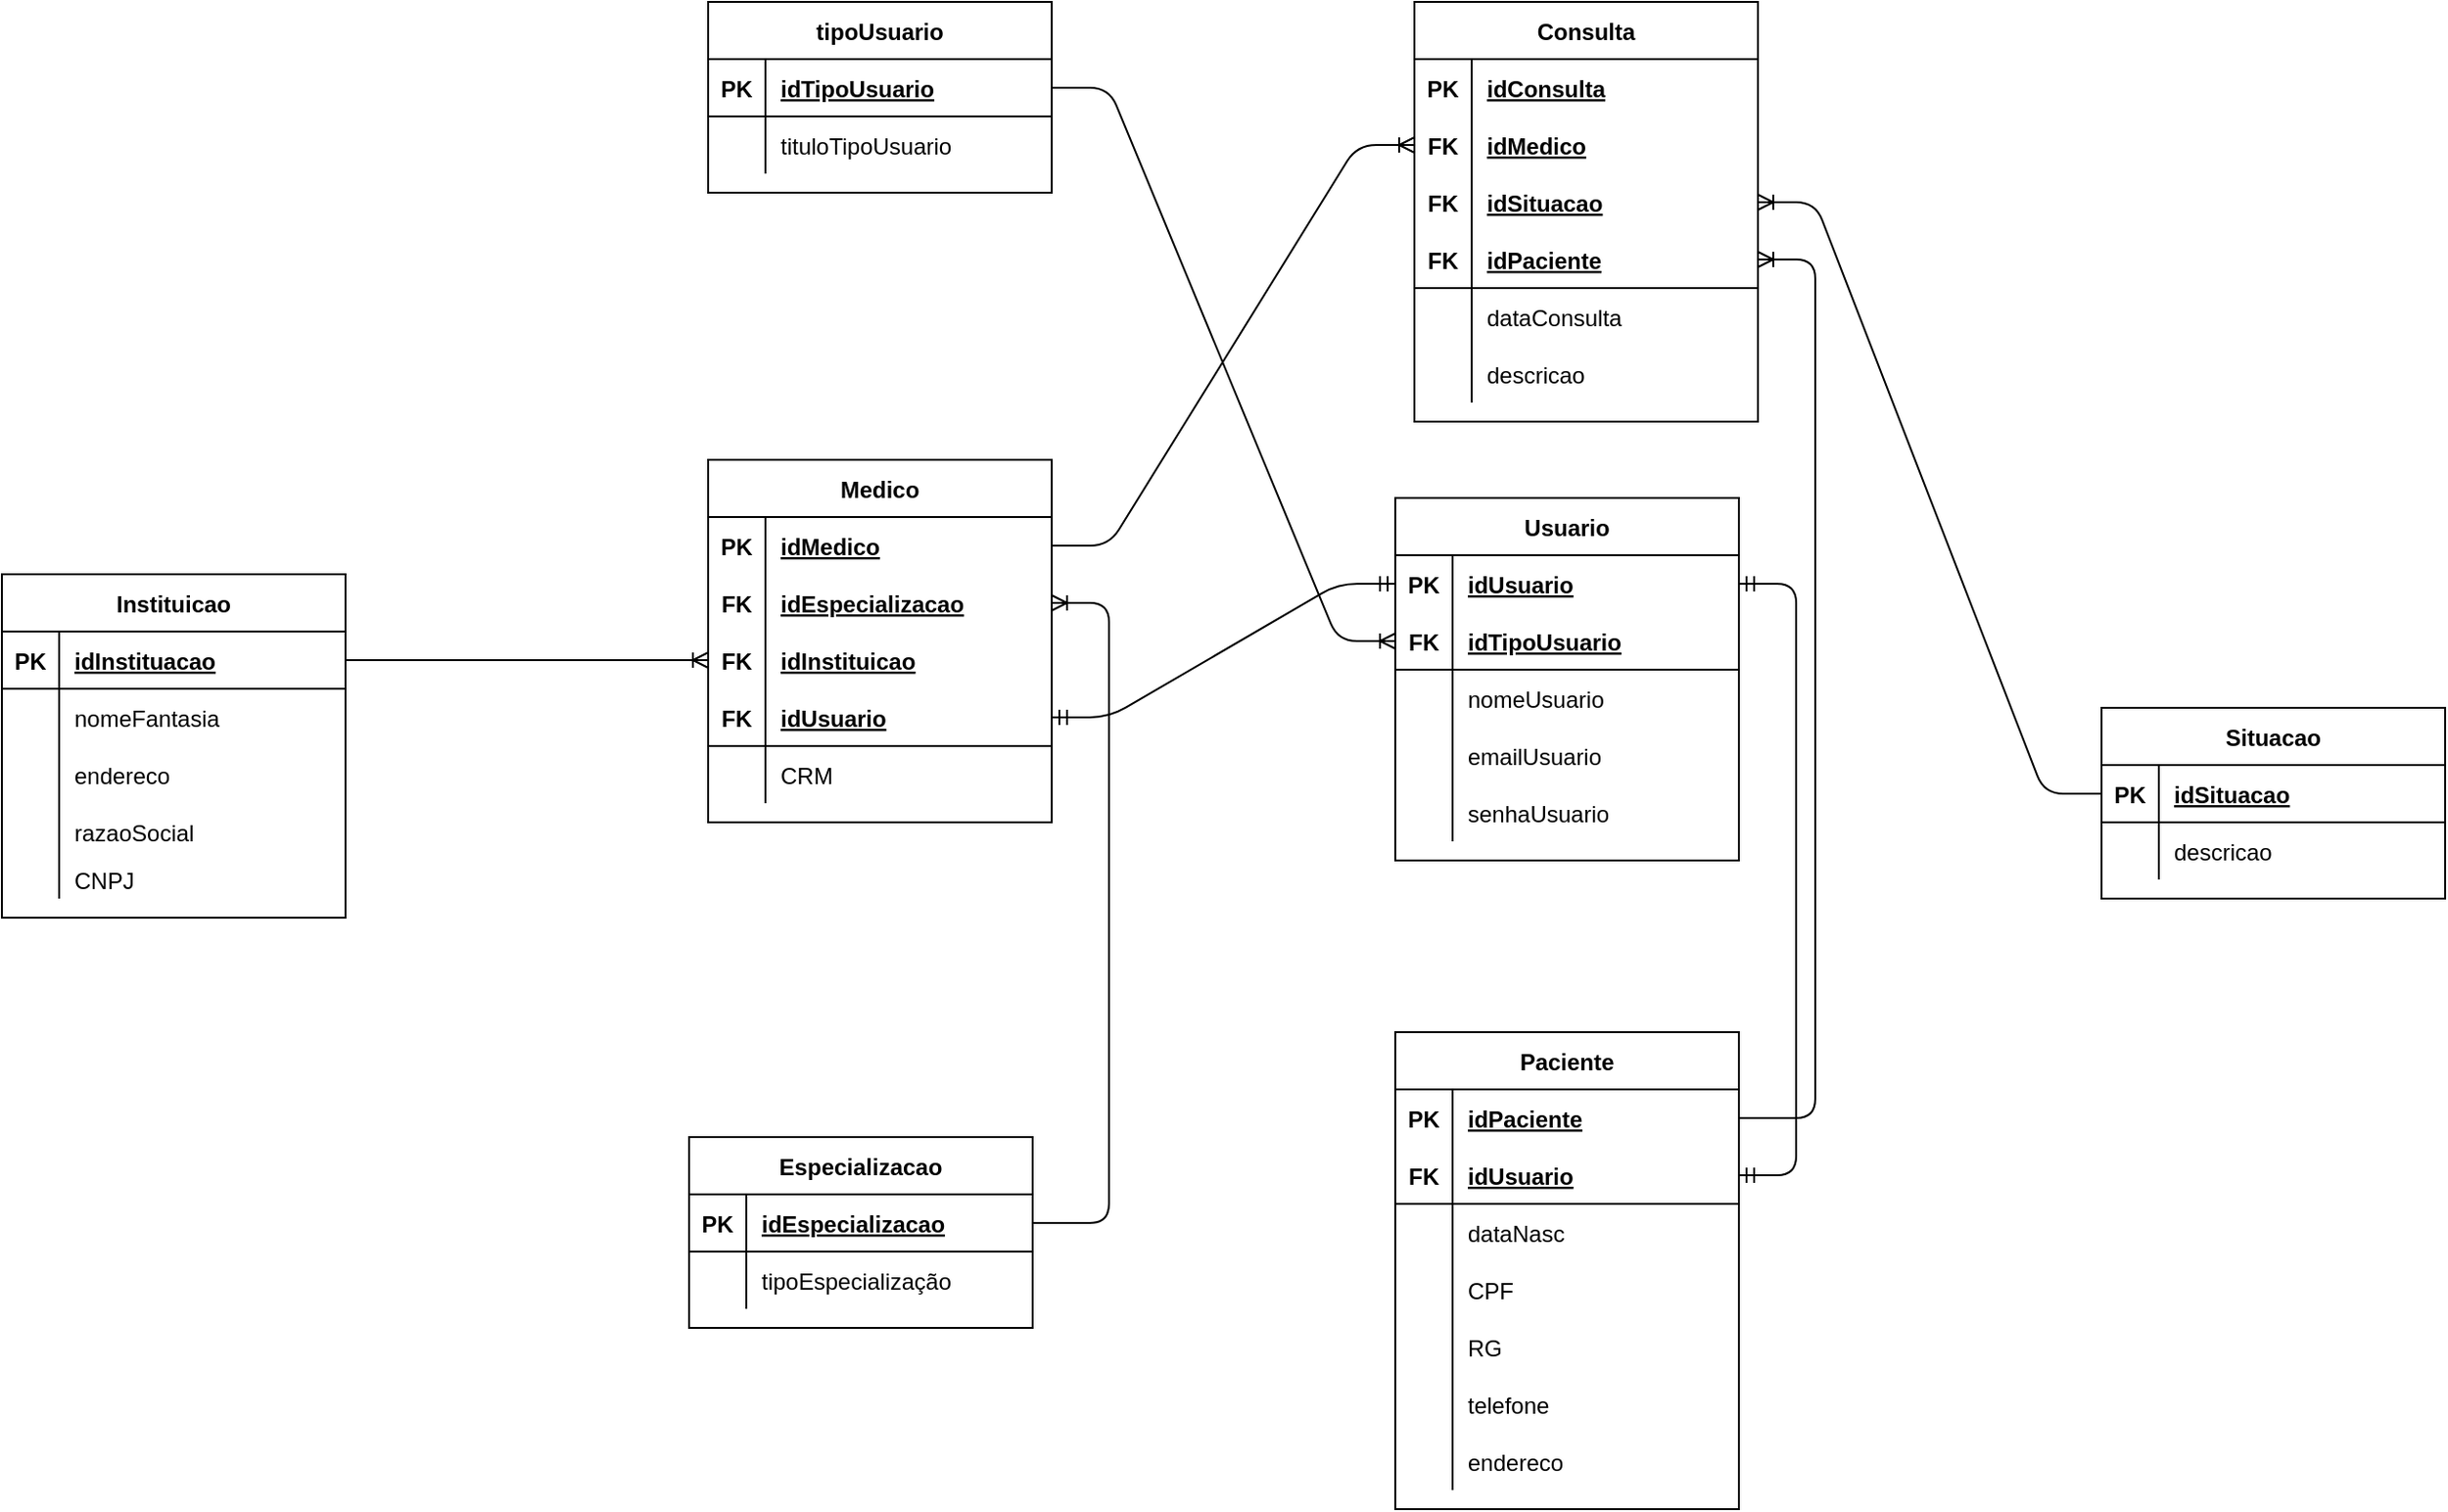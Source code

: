 <mxfile version="14.9.6" type="device" pages="2"><diagram id="2pbjMBD44lO1gKFXis4Z" name="Page-1"><mxGraphModel dx="1913" dy="798" grid="1" gridSize="10" guides="1" tooltips="1" connect="1" arrows="1" fold="1" page="1" pageScale="1" pageWidth="827" pageHeight="1169" math="0" shadow="0"><root><mxCell id="0"/><mxCell id="1" parent="0"/><mxCell id="16FGOQV5qDDeScbkFUbS-237" value="tipoUsuario" style="shape=table;startSize=30;container=1;collapsible=1;childLayout=tableLayout;fixedRows=1;rowLines=0;fontStyle=1;align=center;resizeLast=1;" parent="1" vertex="1"><mxGeometry y="10" width="180" height="100" as="geometry"/></mxCell><mxCell id="16FGOQV5qDDeScbkFUbS-238" value="" style="shape=partialRectangle;collapsible=0;dropTarget=0;pointerEvents=0;fillColor=none;top=0;left=0;bottom=1;right=0;points=[[0,0.5],[1,0.5]];portConstraint=eastwest;" parent="16FGOQV5qDDeScbkFUbS-237" vertex="1"><mxGeometry y="30" width="180" height="30" as="geometry"/></mxCell><mxCell id="16FGOQV5qDDeScbkFUbS-239" value="PK" style="shape=partialRectangle;connectable=0;fillColor=none;top=0;left=0;bottom=0;right=0;fontStyle=1;overflow=hidden;" parent="16FGOQV5qDDeScbkFUbS-238" vertex="1"><mxGeometry width="30" height="30" as="geometry"/></mxCell><mxCell id="16FGOQV5qDDeScbkFUbS-240" value="idTipoUsuario" style="shape=partialRectangle;connectable=0;fillColor=none;top=0;left=0;bottom=0;right=0;align=left;spacingLeft=6;fontStyle=5;overflow=hidden;" parent="16FGOQV5qDDeScbkFUbS-238" vertex="1"><mxGeometry x="30" width="150" height="30" as="geometry"/></mxCell><mxCell id="16FGOQV5qDDeScbkFUbS-241" value="" style="shape=partialRectangle;collapsible=0;dropTarget=0;pointerEvents=0;fillColor=none;top=0;left=0;bottom=0;right=0;points=[[0,0.5],[1,0.5]];portConstraint=eastwest;" parent="16FGOQV5qDDeScbkFUbS-237" vertex="1"><mxGeometry y="60" width="180" height="30" as="geometry"/></mxCell><mxCell id="16FGOQV5qDDeScbkFUbS-242" value="" style="shape=partialRectangle;connectable=0;fillColor=none;top=0;left=0;bottom=0;right=0;editable=1;overflow=hidden;" parent="16FGOQV5qDDeScbkFUbS-241" vertex="1"><mxGeometry width="30" height="30" as="geometry"/></mxCell><mxCell id="16FGOQV5qDDeScbkFUbS-243" value="tituloTipoUsuario" style="shape=partialRectangle;connectable=0;fillColor=none;top=0;left=0;bottom=0;right=0;align=left;spacingLeft=6;overflow=hidden;" parent="16FGOQV5qDDeScbkFUbS-241" vertex="1"><mxGeometry x="30" width="150" height="30" as="geometry"/></mxCell><mxCell id="16FGOQV5qDDeScbkFUbS-244" value="Usuario" style="shape=table;startSize=30;container=1;collapsible=1;childLayout=tableLayout;fixedRows=1;rowLines=0;fontStyle=1;align=center;resizeLast=1;" parent="1" vertex="1"><mxGeometry x="360" y="270" width="180" height="190" as="geometry"/></mxCell><mxCell id="16FGOQV5qDDeScbkFUbS-245" value="" style="shape=partialRectangle;collapsible=0;dropTarget=0;pointerEvents=0;fillColor=none;top=0;left=0;bottom=0;right=0;points=[[0,0.5],[1,0.5]];portConstraint=eastwest;fontColor=#000000;" parent="16FGOQV5qDDeScbkFUbS-244" vertex="1"><mxGeometry y="30" width="180" height="30" as="geometry"/></mxCell><mxCell id="16FGOQV5qDDeScbkFUbS-246" value="PK" style="shape=partialRectangle;connectable=0;fillColor=none;top=0;left=0;bottom=0;right=0;fontStyle=1;overflow=hidden;" parent="16FGOQV5qDDeScbkFUbS-245" vertex="1"><mxGeometry width="30" height="30" as="geometry"/></mxCell><mxCell id="16FGOQV5qDDeScbkFUbS-247" value="idUsuario" style="shape=partialRectangle;connectable=0;fillColor=none;top=0;left=0;bottom=0;right=0;align=left;spacingLeft=6;fontStyle=5;overflow=hidden;" parent="16FGOQV5qDDeScbkFUbS-245" vertex="1"><mxGeometry x="30" width="150" height="30" as="geometry"/></mxCell><mxCell id="16FGOQV5qDDeScbkFUbS-248" value="" style="shape=partialRectangle;collapsible=0;dropTarget=0;pointerEvents=0;fillColor=none;top=0;left=0;bottom=1;right=0;points=[[0,0.5],[1,0.5]];portConstraint=eastwest;" parent="16FGOQV5qDDeScbkFUbS-244" vertex="1"><mxGeometry y="60" width="180" height="30" as="geometry"/></mxCell><mxCell id="16FGOQV5qDDeScbkFUbS-249" value="FK" style="shape=partialRectangle;connectable=0;fillColor=none;top=0;left=0;bottom=0;right=0;fontStyle=1;overflow=hidden;" parent="16FGOQV5qDDeScbkFUbS-248" vertex="1"><mxGeometry width="30" height="30" as="geometry"/></mxCell><mxCell id="16FGOQV5qDDeScbkFUbS-250" value="idTipoUsuario" style="shape=partialRectangle;connectable=0;fillColor=none;top=0;left=0;bottom=0;right=0;align=left;spacingLeft=6;fontStyle=5;overflow=hidden;" parent="16FGOQV5qDDeScbkFUbS-248" vertex="1"><mxGeometry x="30" width="150" height="30" as="geometry"/></mxCell><mxCell id="16FGOQV5qDDeScbkFUbS-251" value="" style="shape=partialRectangle;collapsible=0;dropTarget=0;pointerEvents=0;fillColor=none;top=0;left=0;bottom=0;right=0;points=[[0,0.5],[1,0.5]];portConstraint=eastwest;" parent="16FGOQV5qDDeScbkFUbS-244" vertex="1"><mxGeometry y="90" width="180" height="30" as="geometry"/></mxCell><mxCell id="16FGOQV5qDDeScbkFUbS-252" value="" style="shape=partialRectangle;connectable=0;fillColor=none;top=0;left=0;bottom=0;right=0;editable=1;overflow=hidden;" parent="16FGOQV5qDDeScbkFUbS-251" vertex="1"><mxGeometry width="30" height="30" as="geometry"/></mxCell><mxCell id="16FGOQV5qDDeScbkFUbS-253" value="nomeUsuario" style="shape=partialRectangle;connectable=0;fillColor=none;top=0;left=0;bottom=0;right=0;align=left;spacingLeft=6;overflow=hidden;" parent="16FGOQV5qDDeScbkFUbS-251" vertex="1"><mxGeometry x="30" width="150" height="30" as="geometry"/></mxCell><mxCell id="16FGOQV5qDDeScbkFUbS-254" value="" style="shape=partialRectangle;collapsible=0;dropTarget=0;pointerEvents=0;fillColor=none;top=0;left=0;bottom=0;right=0;points=[[0,0.5],[1,0.5]];portConstraint=eastwest;" parent="16FGOQV5qDDeScbkFUbS-244" vertex="1"><mxGeometry y="120" width="180" height="30" as="geometry"/></mxCell><mxCell id="16FGOQV5qDDeScbkFUbS-255" value="" style="shape=partialRectangle;connectable=0;fillColor=none;top=0;left=0;bottom=0;right=0;editable=1;overflow=hidden;" parent="16FGOQV5qDDeScbkFUbS-254" vertex="1"><mxGeometry width="30" height="30" as="geometry"/></mxCell><mxCell id="16FGOQV5qDDeScbkFUbS-256" value="emailUsuario" style="shape=partialRectangle;connectable=0;fillColor=none;top=0;left=0;bottom=0;right=0;align=left;spacingLeft=6;overflow=hidden;" parent="16FGOQV5qDDeScbkFUbS-254" vertex="1"><mxGeometry x="30" width="150" height="30" as="geometry"/></mxCell><mxCell id="16FGOQV5qDDeScbkFUbS-257" value="" style="shape=partialRectangle;collapsible=0;dropTarget=0;pointerEvents=0;fillColor=none;top=0;left=0;bottom=0;right=0;points=[[0,0.5],[1,0.5]];portConstraint=eastwest;" parent="16FGOQV5qDDeScbkFUbS-244" vertex="1"><mxGeometry y="150" width="180" height="30" as="geometry"/></mxCell><mxCell id="16FGOQV5qDDeScbkFUbS-258" value="" style="shape=partialRectangle;connectable=0;fillColor=none;top=0;left=0;bottom=0;right=0;editable=1;overflow=hidden;" parent="16FGOQV5qDDeScbkFUbS-257" vertex="1"><mxGeometry width="30" height="30" as="geometry"/></mxCell><mxCell id="16FGOQV5qDDeScbkFUbS-259" value="senhaUsuario" style="shape=partialRectangle;connectable=0;fillColor=none;top=0;left=0;bottom=0;right=0;align=left;spacingLeft=6;overflow=hidden;" parent="16FGOQV5qDDeScbkFUbS-257" vertex="1"><mxGeometry x="30" width="150" height="30" as="geometry"/></mxCell><mxCell id="16FGOQV5qDDeScbkFUbS-260" value="Medico" style="shape=table;startSize=30;container=1;collapsible=1;childLayout=tableLayout;fixedRows=1;rowLines=0;fontStyle=1;align=center;resizeLast=1;" parent="1" vertex="1"><mxGeometry y="250" width="180" height="190" as="geometry"/></mxCell><mxCell id="16FGOQV5qDDeScbkFUbS-261" value="" style="shape=partialRectangle;collapsible=0;dropTarget=0;pointerEvents=0;fillColor=none;top=0;left=0;bottom=0;right=0;points=[[0,0.5],[1,0.5]];portConstraint=eastwest;" parent="16FGOQV5qDDeScbkFUbS-260" vertex="1"><mxGeometry y="30" width="180" height="30" as="geometry"/></mxCell><mxCell id="16FGOQV5qDDeScbkFUbS-262" value="PK" style="shape=partialRectangle;connectable=0;fillColor=none;top=0;left=0;bottom=0;right=0;fontStyle=1;overflow=hidden;labelBorderColor=none;" parent="16FGOQV5qDDeScbkFUbS-261" vertex="1"><mxGeometry width="30" height="30" as="geometry"/></mxCell><mxCell id="16FGOQV5qDDeScbkFUbS-263" value="idMedico" style="shape=partialRectangle;connectable=0;fillColor=none;top=0;left=0;bottom=0;right=0;align=left;spacingLeft=6;fontStyle=5;overflow=hidden;" parent="16FGOQV5qDDeScbkFUbS-261" vertex="1"><mxGeometry x="30" width="150" height="30" as="geometry"/></mxCell><mxCell id="16FGOQV5qDDeScbkFUbS-264" value="" style="shape=partialRectangle;collapsible=0;dropTarget=0;pointerEvents=0;fillColor=none;top=0;left=0;bottom=0;right=0;points=[[0,0.5],[1,0.5]];portConstraint=eastwest;fontColor=#000000;" parent="16FGOQV5qDDeScbkFUbS-260" vertex="1"><mxGeometry y="60" width="180" height="30" as="geometry"/></mxCell><mxCell id="16FGOQV5qDDeScbkFUbS-265" value="FK" style="shape=partialRectangle;connectable=0;fillColor=none;top=0;left=0;bottom=0;right=0;fontStyle=1;overflow=hidden;" parent="16FGOQV5qDDeScbkFUbS-264" vertex="1"><mxGeometry width="30" height="30" as="geometry"/></mxCell><mxCell id="16FGOQV5qDDeScbkFUbS-266" value="idEspecializacao" style="shape=partialRectangle;connectable=0;fillColor=none;top=0;left=0;bottom=0;right=0;align=left;spacingLeft=6;fontStyle=5;overflow=hidden;" parent="16FGOQV5qDDeScbkFUbS-264" vertex="1"><mxGeometry x="30" width="150" height="30" as="geometry"/></mxCell><mxCell id="16FGOQV5qDDeScbkFUbS-267" value="" style="shape=partialRectangle;collapsible=0;dropTarget=0;pointerEvents=0;fillColor=none;top=0;left=0;bottom=0;right=0;points=[[0,0.5],[1,0.5]];portConstraint=eastwest;" parent="16FGOQV5qDDeScbkFUbS-260" vertex="1"><mxGeometry y="90" width="180" height="30" as="geometry"/></mxCell><mxCell id="16FGOQV5qDDeScbkFUbS-268" value="FK" style="shape=partialRectangle;connectable=0;fillColor=none;top=0;left=0;bottom=0;right=0;fontStyle=1;overflow=hidden;" parent="16FGOQV5qDDeScbkFUbS-267" vertex="1"><mxGeometry width="30" height="30" as="geometry"/></mxCell><mxCell id="16FGOQV5qDDeScbkFUbS-269" value="idInstituicao" style="shape=partialRectangle;connectable=0;fillColor=none;top=0;left=0;bottom=0;right=0;align=left;spacingLeft=6;fontStyle=5;overflow=hidden;" parent="16FGOQV5qDDeScbkFUbS-267" vertex="1"><mxGeometry x="30" width="150" height="30" as="geometry"/></mxCell><mxCell id="16FGOQV5qDDeScbkFUbS-270" value="" style="shape=partialRectangle;collapsible=0;dropTarget=0;pointerEvents=0;fillColor=none;top=0;left=0;bottom=1;right=0;points=[[0,0.5],[1,0.5]];portConstraint=eastwest;" parent="16FGOQV5qDDeScbkFUbS-260" vertex="1"><mxGeometry y="120" width="180" height="30" as="geometry"/></mxCell><mxCell id="16FGOQV5qDDeScbkFUbS-271" value="FK" style="shape=partialRectangle;connectable=0;fillColor=none;top=0;left=0;bottom=0;right=0;fontStyle=1;overflow=hidden;" parent="16FGOQV5qDDeScbkFUbS-270" vertex="1"><mxGeometry width="30" height="30" as="geometry"/></mxCell><mxCell id="16FGOQV5qDDeScbkFUbS-272" value="idUsuario" style="shape=partialRectangle;connectable=0;fillColor=none;top=0;left=0;bottom=0;right=0;align=left;spacingLeft=6;fontStyle=5;overflow=hidden;" parent="16FGOQV5qDDeScbkFUbS-270" vertex="1"><mxGeometry x="30" width="150" height="30" as="geometry"/></mxCell><mxCell id="16FGOQV5qDDeScbkFUbS-273" value="" style="shape=partialRectangle;collapsible=0;dropTarget=0;pointerEvents=0;fillColor=none;top=0;left=0;bottom=0;right=0;points=[[0,0.5],[1,0.5]];portConstraint=eastwest;" parent="16FGOQV5qDDeScbkFUbS-260" vertex="1"><mxGeometry y="150" width="180" height="30" as="geometry"/></mxCell><mxCell id="16FGOQV5qDDeScbkFUbS-274" value="" style="shape=partialRectangle;connectable=0;fillColor=none;top=0;left=0;bottom=0;right=0;editable=1;overflow=hidden;" parent="16FGOQV5qDDeScbkFUbS-273" vertex="1"><mxGeometry width="30" height="30" as="geometry"/></mxCell><mxCell id="16FGOQV5qDDeScbkFUbS-275" value="CRM" style="shape=partialRectangle;connectable=0;fillColor=none;top=0;left=0;bottom=0;right=0;align=left;spacingLeft=6;overflow=hidden;" parent="16FGOQV5qDDeScbkFUbS-273" vertex="1"><mxGeometry x="30" width="150" height="30" as="geometry"/></mxCell><mxCell id="16FGOQV5qDDeScbkFUbS-276" value="Paciente" style="shape=table;startSize=30;container=1;collapsible=1;childLayout=tableLayout;fixedRows=1;rowLines=0;fontStyle=1;align=center;resizeLast=1;" parent="1" vertex="1"><mxGeometry x="360" y="550" width="180" height="250" as="geometry"/></mxCell><mxCell id="16FGOQV5qDDeScbkFUbS-277" value="" style="shape=partialRectangle;collapsible=0;dropTarget=0;pointerEvents=0;fillColor=none;top=0;left=0;bottom=0;right=0;points=[[0,0.5],[1,0.5]];portConstraint=eastwest;" parent="16FGOQV5qDDeScbkFUbS-276" vertex="1"><mxGeometry y="30" width="180" height="30" as="geometry"/></mxCell><mxCell id="16FGOQV5qDDeScbkFUbS-278" value="PK" style="shape=partialRectangle;connectable=0;fillColor=none;top=0;left=0;bottom=0;right=0;fontStyle=1;overflow=hidden;labelBorderColor=none;" parent="16FGOQV5qDDeScbkFUbS-277" vertex="1"><mxGeometry width="30" height="30" as="geometry"/></mxCell><mxCell id="16FGOQV5qDDeScbkFUbS-279" value="idPaciente" style="shape=partialRectangle;connectable=0;fillColor=none;top=0;left=0;bottom=0;right=0;align=left;spacingLeft=6;fontStyle=5;overflow=hidden;" parent="16FGOQV5qDDeScbkFUbS-277" vertex="1"><mxGeometry x="30" width="150" height="30" as="geometry"/></mxCell><mxCell id="16FGOQV5qDDeScbkFUbS-280" value="" style="shape=partialRectangle;collapsible=0;dropTarget=0;pointerEvents=0;fillColor=none;top=0;left=0;bottom=1;right=0;points=[[0,0.5],[1,0.5]];portConstraint=eastwest;" parent="16FGOQV5qDDeScbkFUbS-276" vertex="1"><mxGeometry y="60" width="180" height="30" as="geometry"/></mxCell><mxCell id="16FGOQV5qDDeScbkFUbS-281" value="FK" style="shape=partialRectangle;connectable=0;fillColor=none;top=0;left=0;bottom=0;right=0;fontStyle=1;overflow=hidden;" parent="16FGOQV5qDDeScbkFUbS-280" vertex="1"><mxGeometry width="30" height="30" as="geometry"/></mxCell><mxCell id="16FGOQV5qDDeScbkFUbS-282" value="idUsuario" style="shape=partialRectangle;connectable=0;fillColor=none;top=0;left=0;bottom=0;right=0;align=left;spacingLeft=6;fontStyle=5;overflow=hidden;" parent="16FGOQV5qDDeScbkFUbS-280" vertex="1"><mxGeometry x="30" width="150" height="30" as="geometry"/></mxCell><mxCell id="16FGOQV5qDDeScbkFUbS-283" value="" style="shape=partialRectangle;collapsible=0;dropTarget=0;pointerEvents=0;fillColor=none;top=0;left=0;bottom=0;right=0;points=[[0,0.5],[1,0.5]];portConstraint=eastwest;" parent="16FGOQV5qDDeScbkFUbS-276" vertex="1"><mxGeometry y="90" width="180" height="30" as="geometry"/></mxCell><mxCell id="16FGOQV5qDDeScbkFUbS-284" value="" style="shape=partialRectangle;connectable=0;fillColor=none;top=0;left=0;bottom=0;right=0;editable=1;overflow=hidden;" parent="16FGOQV5qDDeScbkFUbS-283" vertex="1"><mxGeometry width="30" height="30" as="geometry"/></mxCell><mxCell id="16FGOQV5qDDeScbkFUbS-285" value="dataNasc" style="shape=partialRectangle;connectable=0;fillColor=none;top=0;left=0;bottom=0;right=0;align=left;spacingLeft=6;overflow=hidden;" parent="16FGOQV5qDDeScbkFUbS-283" vertex="1"><mxGeometry x="30" width="150" height="30" as="geometry"/></mxCell><mxCell id="16FGOQV5qDDeScbkFUbS-286" value="" style="shape=partialRectangle;collapsible=0;dropTarget=0;pointerEvents=0;fillColor=none;top=0;left=0;bottom=0;right=0;points=[[0,0.5],[1,0.5]];portConstraint=eastwest;" parent="16FGOQV5qDDeScbkFUbS-276" vertex="1"><mxGeometry y="120" width="180" height="30" as="geometry"/></mxCell><mxCell id="16FGOQV5qDDeScbkFUbS-287" value="" style="shape=partialRectangle;connectable=0;fillColor=none;top=0;left=0;bottom=0;right=0;editable=1;overflow=hidden;" parent="16FGOQV5qDDeScbkFUbS-286" vertex="1"><mxGeometry width="30" height="30" as="geometry"/></mxCell><mxCell id="16FGOQV5qDDeScbkFUbS-288" value="CPF" style="shape=partialRectangle;connectable=0;fillColor=none;top=0;left=0;bottom=0;right=0;align=left;spacingLeft=6;overflow=hidden;" parent="16FGOQV5qDDeScbkFUbS-286" vertex="1"><mxGeometry x="30" width="150" height="30" as="geometry"/></mxCell><mxCell id="16FGOQV5qDDeScbkFUbS-289" value="" style="shape=partialRectangle;collapsible=0;dropTarget=0;pointerEvents=0;fillColor=none;top=0;left=0;bottom=0;right=0;points=[[0,0.5],[1,0.5]];portConstraint=eastwest;" parent="16FGOQV5qDDeScbkFUbS-276" vertex="1"><mxGeometry y="150" width="180" height="30" as="geometry"/></mxCell><mxCell id="16FGOQV5qDDeScbkFUbS-290" value="" style="shape=partialRectangle;connectable=0;fillColor=none;top=0;left=0;bottom=0;right=0;editable=1;overflow=hidden;" parent="16FGOQV5qDDeScbkFUbS-289" vertex="1"><mxGeometry width="30" height="30" as="geometry"/></mxCell><mxCell id="16FGOQV5qDDeScbkFUbS-291" value="RG" style="shape=partialRectangle;connectable=0;fillColor=none;top=0;left=0;bottom=0;right=0;align=left;spacingLeft=6;overflow=hidden;" parent="16FGOQV5qDDeScbkFUbS-289" vertex="1"><mxGeometry x="30" width="150" height="30" as="geometry"/></mxCell><mxCell id="16FGOQV5qDDeScbkFUbS-292" value="" style="shape=partialRectangle;collapsible=0;dropTarget=0;pointerEvents=0;fillColor=none;top=0;left=0;bottom=0;right=0;points=[[0,0.5],[1,0.5]];portConstraint=eastwest;" parent="16FGOQV5qDDeScbkFUbS-276" vertex="1"><mxGeometry y="180" width="180" height="30" as="geometry"/></mxCell><mxCell id="16FGOQV5qDDeScbkFUbS-293" value="" style="shape=partialRectangle;connectable=0;fillColor=none;top=0;left=0;bottom=0;right=0;editable=1;overflow=hidden;" parent="16FGOQV5qDDeScbkFUbS-292" vertex="1"><mxGeometry width="30" height="30" as="geometry"/></mxCell><mxCell id="16FGOQV5qDDeScbkFUbS-294" value="telefone" style="shape=partialRectangle;connectable=0;fillColor=none;top=0;left=0;bottom=0;right=0;align=left;spacingLeft=6;overflow=hidden;" parent="16FGOQV5qDDeScbkFUbS-292" vertex="1"><mxGeometry x="30" width="150" height="30" as="geometry"/></mxCell><mxCell id="16FGOQV5qDDeScbkFUbS-295" value="" style="shape=partialRectangle;collapsible=0;dropTarget=0;pointerEvents=0;fillColor=none;top=0;left=0;bottom=0;right=0;points=[[0,0.5],[1,0.5]];portConstraint=eastwest;" parent="16FGOQV5qDDeScbkFUbS-276" vertex="1"><mxGeometry y="210" width="180" height="30" as="geometry"/></mxCell><mxCell id="16FGOQV5qDDeScbkFUbS-296" value="" style="shape=partialRectangle;connectable=0;fillColor=none;top=0;left=0;bottom=0;right=0;editable=1;overflow=hidden;" parent="16FGOQV5qDDeScbkFUbS-295" vertex="1"><mxGeometry width="30" height="30" as="geometry"/></mxCell><mxCell id="16FGOQV5qDDeScbkFUbS-297" value="endereco" style="shape=partialRectangle;connectable=0;fillColor=none;top=0;left=0;bottom=0;right=0;align=left;spacingLeft=6;overflow=hidden;" parent="16FGOQV5qDDeScbkFUbS-295" vertex="1"><mxGeometry x="30" width="150" height="30" as="geometry"/></mxCell><mxCell id="16FGOQV5qDDeScbkFUbS-298" value="Situacao" style="shape=table;startSize=30;container=1;collapsible=1;childLayout=tableLayout;fixedRows=1;rowLines=0;fontStyle=1;align=center;resizeLast=1;" parent="1" vertex="1"><mxGeometry x="730" y="380" width="180" height="100" as="geometry"/></mxCell><mxCell id="16FGOQV5qDDeScbkFUbS-299" value="" style="shape=partialRectangle;collapsible=0;dropTarget=0;pointerEvents=0;fillColor=none;top=0;left=0;bottom=1;right=0;points=[[0,0.5],[1,0.5]];portConstraint=eastwest;" parent="16FGOQV5qDDeScbkFUbS-298" vertex="1"><mxGeometry y="30" width="180" height="30" as="geometry"/></mxCell><mxCell id="16FGOQV5qDDeScbkFUbS-300" value="PK" style="shape=partialRectangle;connectable=0;fillColor=none;top=0;left=0;bottom=0;right=0;fontStyle=1;overflow=hidden;" parent="16FGOQV5qDDeScbkFUbS-299" vertex="1"><mxGeometry width="30" height="30" as="geometry"/></mxCell><mxCell id="16FGOQV5qDDeScbkFUbS-301" value="idSituacao" style="shape=partialRectangle;connectable=0;fillColor=none;top=0;left=0;bottom=0;right=0;align=left;spacingLeft=6;fontStyle=5;overflow=hidden;" parent="16FGOQV5qDDeScbkFUbS-299" vertex="1"><mxGeometry x="30" width="150" height="30" as="geometry"/></mxCell><mxCell id="16FGOQV5qDDeScbkFUbS-302" value="" style="shape=partialRectangle;collapsible=0;dropTarget=0;pointerEvents=0;fillColor=none;top=0;left=0;bottom=0;right=0;points=[[0,0.5],[1,0.5]];portConstraint=eastwest;" parent="16FGOQV5qDDeScbkFUbS-298" vertex="1"><mxGeometry y="60" width="180" height="30" as="geometry"/></mxCell><mxCell id="16FGOQV5qDDeScbkFUbS-303" value="" style="shape=partialRectangle;connectable=0;fillColor=none;top=0;left=0;bottom=0;right=0;editable=1;overflow=hidden;" parent="16FGOQV5qDDeScbkFUbS-302" vertex="1"><mxGeometry width="30" height="30" as="geometry"/></mxCell><mxCell id="16FGOQV5qDDeScbkFUbS-304" value="descricao" style="shape=partialRectangle;connectable=0;fillColor=none;top=0;left=0;bottom=0;right=0;align=left;spacingLeft=6;overflow=hidden;" parent="16FGOQV5qDDeScbkFUbS-302" vertex="1"><mxGeometry x="30" width="150" height="30" as="geometry"/></mxCell><mxCell id="16FGOQV5qDDeScbkFUbS-305" value="Instituicao" style="shape=table;startSize=30;container=1;collapsible=1;childLayout=tableLayout;fixedRows=1;rowLines=0;fontStyle=1;align=center;resizeLast=1;" parent="1" vertex="1"><mxGeometry x="-370" y="310" width="180" height="180" as="geometry"/></mxCell><mxCell id="16FGOQV5qDDeScbkFUbS-306" value="" style="shape=partialRectangle;collapsible=0;dropTarget=0;pointerEvents=0;fillColor=none;top=0;left=0;bottom=1;right=0;points=[[0,0.5],[1,0.5]];portConstraint=eastwest;" parent="16FGOQV5qDDeScbkFUbS-305" vertex="1"><mxGeometry y="30" width="180" height="30" as="geometry"/></mxCell><mxCell id="16FGOQV5qDDeScbkFUbS-307" value="PK" style="shape=partialRectangle;connectable=0;fillColor=none;top=0;left=0;bottom=0;right=0;fontStyle=1;overflow=hidden;" parent="16FGOQV5qDDeScbkFUbS-306" vertex="1"><mxGeometry width="30" height="30" as="geometry"/></mxCell><mxCell id="16FGOQV5qDDeScbkFUbS-308" value="idInstituacao" style="shape=partialRectangle;connectable=0;fillColor=none;top=0;left=0;bottom=0;right=0;align=left;spacingLeft=6;fontStyle=5;overflow=hidden;" parent="16FGOQV5qDDeScbkFUbS-306" vertex="1"><mxGeometry x="30" width="150" height="30" as="geometry"/></mxCell><mxCell id="16FGOQV5qDDeScbkFUbS-309" value="" style="shape=partialRectangle;collapsible=0;dropTarget=0;pointerEvents=0;fillColor=none;top=0;left=0;bottom=0;right=0;points=[[0,0.5],[1,0.5]];portConstraint=eastwest;" parent="16FGOQV5qDDeScbkFUbS-305" vertex="1"><mxGeometry y="60" width="180" height="30" as="geometry"/></mxCell><mxCell id="16FGOQV5qDDeScbkFUbS-310" value="" style="shape=partialRectangle;connectable=0;fillColor=none;top=0;left=0;bottom=0;right=0;editable=1;overflow=hidden;" parent="16FGOQV5qDDeScbkFUbS-309" vertex="1"><mxGeometry width="30" height="30" as="geometry"/></mxCell><mxCell id="16FGOQV5qDDeScbkFUbS-311" value="nomeFantasia" style="shape=partialRectangle;connectable=0;fillColor=none;top=0;left=0;bottom=0;right=0;align=left;spacingLeft=6;overflow=hidden;" parent="16FGOQV5qDDeScbkFUbS-309" vertex="1"><mxGeometry x="30" width="150" height="30" as="geometry"/></mxCell><mxCell id="16FGOQV5qDDeScbkFUbS-315" value="" style="shape=partialRectangle;collapsible=0;dropTarget=0;pointerEvents=0;fillColor=none;top=0;left=0;bottom=0;right=0;points=[[0,0.5],[1,0.5]];portConstraint=eastwest;" parent="16FGOQV5qDDeScbkFUbS-305" vertex="1"><mxGeometry y="90" width="180" height="30" as="geometry"/></mxCell><mxCell id="16FGOQV5qDDeScbkFUbS-316" value="" style="shape=partialRectangle;connectable=0;fillColor=none;top=0;left=0;bottom=0;right=0;editable=1;overflow=hidden;" parent="16FGOQV5qDDeScbkFUbS-315" vertex="1"><mxGeometry width="30" height="30" as="geometry"/></mxCell><mxCell id="16FGOQV5qDDeScbkFUbS-317" value="endereco" style="shape=partialRectangle;connectable=0;fillColor=none;top=0;left=0;bottom=0;right=0;align=left;spacingLeft=6;overflow=hidden;" parent="16FGOQV5qDDeScbkFUbS-315" vertex="1"><mxGeometry x="30" width="150" height="30" as="geometry"/></mxCell><mxCell id="16FGOQV5qDDeScbkFUbS-312" value="" style="shape=partialRectangle;collapsible=0;dropTarget=0;pointerEvents=0;fillColor=none;top=0;left=0;bottom=0;right=0;points=[[0,0.5],[1,0.5]];portConstraint=eastwest;" parent="16FGOQV5qDDeScbkFUbS-305" vertex="1"><mxGeometry y="120" width="180" height="30" as="geometry"/></mxCell><mxCell id="16FGOQV5qDDeScbkFUbS-313" value="" style="shape=partialRectangle;connectable=0;fillColor=none;top=0;left=0;bottom=0;right=0;editable=1;overflow=hidden;" parent="16FGOQV5qDDeScbkFUbS-312" vertex="1"><mxGeometry width="30" height="30" as="geometry"/></mxCell><mxCell id="16FGOQV5qDDeScbkFUbS-314" value="razaoSocial" style="shape=partialRectangle;connectable=0;fillColor=none;top=0;left=0;bottom=0;right=0;align=left;spacingLeft=6;overflow=hidden;" parent="16FGOQV5qDDeScbkFUbS-312" vertex="1"><mxGeometry x="30" width="150" height="30" as="geometry"/></mxCell><mxCell id="16FGOQV5qDDeScbkFUbS-318" value="" style="shape=partialRectangle;collapsible=0;dropTarget=0;pointerEvents=0;fillColor=none;top=0;left=0;bottom=0;right=0;points=[[0,0.5],[1,0.5]];portConstraint=eastwest;" parent="16FGOQV5qDDeScbkFUbS-305" vertex="1"><mxGeometry y="150" width="180" height="20" as="geometry"/></mxCell><mxCell id="16FGOQV5qDDeScbkFUbS-319" value="" style="shape=partialRectangle;connectable=0;fillColor=none;top=0;left=0;bottom=0;right=0;editable=1;overflow=hidden;" parent="16FGOQV5qDDeScbkFUbS-318" vertex="1"><mxGeometry width="30" height="20" as="geometry"/></mxCell><mxCell id="16FGOQV5qDDeScbkFUbS-320" value="CNPJ" style="shape=partialRectangle;connectable=0;fillColor=none;top=0;left=0;bottom=0;right=0;align=left;spacingLeft=6;overflow=hidden;" parent="16FGOQV5qDDeScbkFUbS-318" vertex="1"><mxGeometry x="30" width="150" height="20" as="geometry"/></mxCell><mxCell id="16FGOQV5qDDeScbkFUbS-321" value="Especializacao" style="shape=table;startSize=30;container=1;collapsible=1;childLayout=tableLayout;fixedRows=1;rowLines=0;fontStyle=1;align=center;resizeLast=1;" parent="1" vertex="1"><mxGeometry x="-10" y="605" width="180" height="100" as="geometry"/></mxCell><mxCell id="16FGOQV5qDDeScbkFUbS-322" value="" style="shape=partialRectangle;collapsible=0;dropTarget=0;pointerEvents=0;fillColor=none;top=0;left=0;bottom=1;right=0;points=[[0,0.5],[1,0.5]];portConstraint=eastwest;" parent="16FGOQV5qDDeScbkFUbS-321" vertex="1"><mxGeometry y="30" width="180" height="30" as="geometry"/></mxCell><mxCell id="16FGOQV5qDDeScbkFUbS-323" value="PK" style="shape=partialRectangle;connectable=0;fillColor=none;top=0;left=0;bottom=0;right=0;fontStyle=1;overflow=hidden;" parent="16FGOQV5qDDeScbkFUbS-322" vertex="1"><mxGeometry width="30" height="30" as="geometry"/></mxCell><mxCell id="16FGOQV5qDDeScbkFUbS-324" value="idEspecializacao" style="shape=partialRectangle;connectable=0;fillColor=none;top=0;left=0;bottom=0;right=0;align=left;spacingLeft=6;fontStyle=5;overflow=hidden;" parent="16FGOQV5qDDeScbkFUbS-322" vertex="1"><mxGeometry x="30" width="150" height="30" as="geometry"/></mxCell><mxCell id="16FGOQV5qDDeScbkFUbS-325" value="" style="shape=partialRectangle;collapsible=0;dropTarget=0;pointerEvents=0;fillColor=none;top=0;left=0;bottom=0;right=0;points=[[0,0.5],[1,0.5]];portConstraint=eastwest;" parent="16FGOQV5qDDeScbkFUbS-321" vertex="1"><mxGeometry y="60" width="180" height="30" as="geometry"/></mxCell><mxCell id="16FGOQV5qDDeScbkFUbS-326" value="" style="shape=partialRectangle;connectable=0;fillColor=none;top=0;left=0;bottom=0;right=0;editable=1;overflow=hidden;" parent="16FGOQV5qDDeScbkFUbS-325" vertex="1"><mxGeometry width="30" height="30" as="geometry"/></mxCell><mxCell id="16FGOQV5qDDeScbkFUbS-327" value="tipoEspecialização" style="shape=partialRectangle;connectable=0;fillColor=none;top=0;left=0;bottom=0;right=0;align=left;spacingLeft=6;overflow=hidden;" parent="16FGOQV5qDDeScbkFUbS-325" vertex="1"><mxGeometry x="30" width="150" height="30" as="geometry"/></mxCell><mxCell id="16FGOQV5qDDeScbkFUbS-328" value="Consulta" style="shape=table;startSize=30;container=1;collapsible=1;childLayout=tableLayout;fixedRows=1;rowLines=0;fontStyle=1;align=center;resizeLast=1;" parent="1" vertex="1"><mxGeometry x="370" y="10" width="180" height="220" as="geometry"/></mxCell><mxCell id="16FGOQV5qDDeScbkFUbS-329" value="" style="shape=partialRectangle;collapsible=0;dropTarget=0;pointerEvents=0;fillColor=none;top=0;left=0;bottom=0;right=0;points=[[0,0.5],[1,0.5]];portConstraint=eastwest;" parent="16FGOQV5qDDeScbkFUbS-328" vertex="1"><mxGeometry y="30" width="180" height="30" as="geometry"/></mxCell><mxCell id="16FGOQV5qDDeScbkFUbS-330" value="PK" style="shape=partialRectangle;connectable=0;fillColor=none;top=0;left=0;bottom=0;right=0;fontStyle=1;overflow=hidden;labelBorderColor=none;" parent="16FGOQV5qDDeScbkFUbS-329" vertex="1"><mxGeometry width="30" height="30" as="geometry"/></mxCell><mxCell id="16FGOQV5qDDeScbkFUbS-331" value="idConsulta" style="shape=partialRectangle;connectable=0;fillColor=none;top=0;left=0;bottom=0;right=0;align=left;spacingLeft=6;fontStyle=5;overflow=hidden;" parent="16FGOQV5qDDeScbkFUbS-329" vertex="1"><mxGeometry x="30" width="150" height="30" as="geometry"/></mxCell><mxCell id="16FGOQV5qDDeScbkFUbS-332" value="" style="shape=partialRectangle;collapsible=0;dropTarget=0;pointerEvents=0;fillColor=none;top=0;left=0;bottom=0;right=0;points=[[0,0.5],[1,0.5]];portConstraint=eastwest;fontColor=#000000;" parent="16FGOQV5qDDeScbkFUbS-328" vertex="1"><mxGeometry y="60" width="180" height="30" as="geometry"/></mxCell><mxCell id="16FGOQV5qDDeScbkFUbS-333" value="FK" style="shape=partialRectangle;connectable=0;fillColor=none;top=0;left=0;bottom=0;right=0;fontStyle=1;overflow=hidden;" parent="16FGOQV5qDDeScbkFUbS-332" vertex="1"><mxGeometry width="30" height="30" as="geometry"/></mxCell><mxCell id="16FGOQV5qDDeScbkFUbS-334" value="idMedico" style="shape=partialRectangle;connectable=0;fillColor=none;top=0;left=0;bottom=0;right=0;align=left;spacingLeft=6;fontStyle=5;overflow=hidden;" parent="16FGOQV5qDDeScbkFUbS-332" vertex="1"><mxGeometry x="30" width="150" height="30" as="geometry"/></mxCell><mxCell id="16FGOQV5qDDeScbkFUbS-335" value="" style="shape=partialRectangle;collapsible=0;dropTarget=0;pointerEvents=0;fillColor=none;top=0;left=0;bottom=0;right=0;points=[[0,0.5],[1,0.5]];portConstraint=eastwest;fontColor=#000000;" parent="16FGOQV5qDDeScbkFUbS-328" vertex="1"><mxGeometry y="90" width="180" height="30" as="geometry"/></mxCell><mxCell id="16FGOQV5qDDeScbkFUbS-336" value="FK" style="shape=partialRectangle;connectable=0;fillColor=none;top=0;left=0;bottom=0;right=0;fontStyle=1;overflow=hidden;" parent="16FGOQV5qDDeScbkFUbS-335" vertex="1"><mxGeometry width="30" height="30" as="geometry"/></mxCell><mxCell id="16FGOQV5qDDeScbkFUbS-337" value="idSituacao" style="shape=partialRectangle;connectable=0;fillColor=none;top=0;left=0;bottom=0;right=0;align=left;spacingLeft=6;fontStyle=5;overflow=hidden;" parent="16FGOQV5qDDeScbkFUbS-335" vertex="1"><mxGeometry x="30" width="150" height="30" as="geometry"/></mxCell><mxCell id="16FGOQV5qDDeScbkFUbS-338" value="" style="shape=partialRectangle;collapsible=0;dropTarget=0;pointerEvents=0;fillColor=none;top=0;left=0;bottom=1;right=0;points=[[0,0.5],[1,0.5]];portConstraint=eastwest;" parent="16FGOQV5qDDeScbkFUbS-328" vertex="1"><mxGeometry y="120" width="180" height="30" as="geometry"/></mxCell><mxCell id="16FGOQV5qDDeScbkFUbS-339" value="FK" style="shape=partialRectangle;connectable=0;fillColor=none;top=0;left=0;bottom=0;right=0;fontStyle=1;overflow=hidden;" parent="16FGOQV5qDDeScbkFUbS-338" vertex="1"><mxGeometry width="30" height="30" as="geometry"/></mxCell><mxCell id="16FGOQV5qDDeScbkFUbS-340" value="idPaciente" style="shape=partialRectangle;connectable=0;fillColor=none;top=0;left=0;bottom=0;right=0;align=left;spacingLeft=6;fontStyle=5;overflow=hidden;" parent="16FGOQV5qDDeScbkFUbS-338" vertex="1"><mxGeometry x="30" width="150" height="30" as="geometry"/></mxCell><mxCell id="16FGOQV5qDDeScbkFUbS-341" value="" style="shape=partialRectangle;collapsible=0;dropTarget=0;pointerEvents=0;fillColor=none;top=0;left=0;bottom=0;right=0;points=[[0,0.5],[1,0.5]];portConstraint=eastwest;" parent="16FGOQV5qDDeScbkFUbS-328" vertex="1"><mxGeometry y="150" width="180" height="30" as="geometry"/></mxCell><mxCell id="16FGOQV5qDDeScbkFUbS-342" value="" style="shape=partialRectangle;connectable=0;fillColor=none;top=0;left=0;bottom=0;right=0;editable=1;overflow=hidden;" parent="16FGOQV5qDDeScbkFUbS-341" vertex="1"><mxGeometry width="30" height="30" as="geometry"/></mxCell><mxCell id="16FGOQV5qDDeScbkFUbS-343" value="dataConsulta" style="shape=partialRectangle;connectable=0;fillColor=none;top=0;left=0;bottom=0;right=0;align=left;spacingLeft=6;overflow=hidden;" parent="16FGOQV5qDDeScbkFUbS-341" vertex="1"><mxGeometry x="30" width="150" height="30" as="geometry"/></mxCell><mxCell id="16FGOQV5qDDeScbkFUbS-344" value="" style="shape=partialRectangle;collapsible=0;dropTarget=0;pointerEvents=0;fillColor=none;top=0;left=0;bottom=0;right=0;points=[[0,0.5],[1,0.5]];portConstraint=eastwest;" parent="16FGOQV5qDDeScbkFUbS-328" vertex="1"><mxGeometry y="180" width="180" height="30" as="geometry"/></mxCell><mxCell id="16FGOQV5qDDeScbkFUbS-345" value="" style="shape=partialRectangle;connectable=0;fillColor=none;top=0;left=0;bottom=0;right=0;editable=1;overflow=hidden;" parent="16FGOQV5qDDeScbkFUbS-344" vertex="1"><mxGeometry width="30" height="30" as="geometry"/></mxCell><mxCell id="16FGOQV5qDDeScbkFUbS-346" value="descricao" style="shape=partialRectangle;connectable=0;fillColor=none;top=0;left=0;bottom=0;right=0;align=left;spacingLeft=6;overflow=hidden;" parent="16FGOQV5qDDeScbkFUbS-344" vertex="1"><mxGeometry x="30" width="150" height="30" as="geometry"/></mxCell><mxCell id="16FGOQV5qDDeScbkFUbS-347" value="" style="edgeStyle=entityRelationEdgeStyle;fontSize=12;html=1;endArrow=ERoneToMany;fontColor=#000000;" parent="1" source="16FGOQV5qDDeScbkFUbS-277" target="16FGOQV5qDDeScbkFUbS-338" edge="1"><mxGeometry width="100" height="100" relative="1" as="geometry"><mxPoint x="590" y="330" as="sourcePoint"/><mxPoint x="690" y="230" as="targetPoint"/></mxGeometry></mxCell><mxCell id="16FGOQV5qDDeScbkFUbS-348" value="" style="edgeStyle=entityRelationEdgeStyle;fontSize=12;html=1;endArrow=ERoneToMany;fontColor=#000000;" parent="1" source="16FGOQV5qDDeScbkFUbS-322" target="16FGOQV5qDDeScbkFUbS-264" edge="1"><mxGeometry width="100" height="100" relative="1" as="geometry"><mxPoint x="210" y="700" as="sourcePoint"/><mxPoint x="300" y="570" as="targetPoint"/></mxGeometry></mxCell><mxCell id="16FGOQV5qDDeScbkFUbS-349" value="" style="edgeStyle=entityRelationEdgeStyle;fontSize=12;html=1;endArrow=ERoneToMany;fontColor=#000000;" parent="1" source="16FGOQV5qDDeScbkFUbS-306" target="16FGOQV5qDDeScbkFUbS-267" edge="1"><mxGeometry width="100" height="100" relative="1" as="geometry"><mxPoint x="-290" y="605" as="sourcePoint"/><mxPoint x="-190" y="505" as="targetPoint"/></mxGeometry></mxCell><mxCell id="16FGOQV5qDDeScbkFUbS-350" value="" style="edgeStyle=entityRelationEdgeStyle;fontSize=12;html=1;endArrow=ERoneToMany;fontColor=#000000;" parent="1" source="16FGOQV5qDDeScbkFUbS-238" target="16FGOQV5qDDeScbkFUbS-248" edge="1"><mxGeometry width="100" height="100" relative="1" as="geometry"><mxPoint x="220" y="200" as="sourcePoint"/><mxPoint x="320" y="100" as="targetPoint"/></mxGeometry></mxCell><mxCell id="16FGOQV5qDDeScbkFUbS-351" value="" style="edgeStyle=entityRelationEdgeStyle;fontSize=12;html=1;endArrow=ERoneToMany;fontColor=#000000;" parent="1" source="16FGOQV5qDDeScbkFUbS-261" target="16FGOQV5qDDeScbkFUbS-332" edge="1"><mxGeometry width="100" height="100" relative="1" as="geometry"><mxPoint x="200" y="540" as="sourcePoint"/><mxPoint x="300" y="440" as="targetPoint"/></mxGeometry></mxCell><mxCell id="16FGOQV5qDDeScbkFUbS-352" value="" style="edgeStyle=entityRelationEdgeStyle;fontSize=12;html=1;endArrow=ERoneToMany;fontColor=#000000;" parent="1" source="16FGOQV5qDDeScbkFUbS-299" target="16FGOQV5qDDeScbkFUbS-335" edge="1"><mxGeometry width="100" height="100" relative="1" as="geometry"><mxPoint x="710" y="605" as="sourcePoint"/><mxPoint x="710" y="415" as="targetPoint"/></mxGeometry></mxCell><mxCell id="16FGOQV5qDDeScbkFUbS-353" value="" style="edgeStyle=entityRelationEdgeStyle;fontSize=12;html=1;endArrow=ERmandOne;startArrow=ERmandOne;" parent="1" source="16FGOQV5qDDeScbkFUbS-270" target="16FGOQV5qDDeScbkFUbS-245" edge="1"><mxGeometry width="100" height="100" relative="1" as="geometry"><mxPoint x="-230" y="650" as="sourcePoint"/><mxPoint x="-130" y="550" as="targetPoint"/></mxGeometry></mxCell><mxCell id="16FGOQV5qDDeScbkFUbS-354" value="" style="edgeStyle=entityRelationEdgeStyle;fontSize=12;html=1;endArrow=ERmandOne;startArrow=ERmandOne;" parent="1" source="16FGOQV5qDDeScbkFUbS-280" target="16FGOQV5qDDeScbkFUbS-245" edge="1"><mxGeometry width="100" height="100" relative="1" as="geometry"><mxPoint x="690" y="740" as="sourcePoint"/><mxPoint x="870" y="420" as="targetPoint"/></mxGeometry></mxCell></root></mxGraphModel></diagram><diagram id="vODChR4uWlnsN0nH_Rtg" name="Page-2"><mxGraphModel dx="2310" dy="1996" grid="1" gridSize="10" guides="1" tooltips="1" connect="1" arrows="1" fold="1" page="1" pageScale="1" pageWidth="827" pageHeight="1169" math="0" shadow="0"><root><mxCell id="8om3TCtWMK1FY-FSRUks-0"/><mxCell id="8om3TCtWMK1FY-FSRUks-1" parent="8om3TCtWMK1FY-FSRUks-0"/><mxCell id="8om3TCtWMK1FY-FSRUks-2" value="tipoUsuario" style="shape=table;startSize=30;container=1;collapsible=1;childLayout=tableLayout;fixedRows=1;rowLines=0;fontStyle=1;align=center;resizeLast=1;" parent="8om3TCtWMK1FY-FSRUks-1" vertex="1"><mxGeometry x="-20" y="-10" width="180" height="100" as="geometry"/></mxCell><mxCell id="8om3TCtWMK1FY-FSRUks-3" value="" style="shape=partialRectangle;collapsible=0;dropTarget=0;pointerEvents=0;fillColor=none;top=0;left=0;bottom=1;right=0;points=[[0,0.5],[1,0.5]];portConstraint=eastwest;" parent="8om3TCtWMK1FY-FSRUks-2" vertex="1"><mxGeometry y="30" width="180" height="30" as="geometry"/></mxCell><mxCell id="8om3TCtWMK1FY-FSRUks-4" value="PK" style="shape=partialRectangle;connectable=0;fillColor=none;top=0;left=0;bottom=0;right=0;fontStyle=1;overflow=hidden;" parent="8om3TCtWMK1FY-FSRUks-3" vertex="1"><mxGeometry width="30" height="30" as="geometry"/></mxCell><mxCell id="8om3TCtWMK1FY-FSRUks-5" value="idTipoUsuario" style="shape=partialRectangle;connectable=0;fillColor=none;top=0;left=0;bottom=0;right=0;align=left;spacingLeft=6;fontStyle=5;overflow=hidden;" parent="8om3TCtWMK1FY-FSRUks-3" vertex="1"><mxGeometry x="30" width="150" height="30" as="geometry"/></mxCell><mxCell id="8om3TCtWMK1FY-FSRUks-6" value="" style="shape=partialRectangle;collapsible=0;dropTarget=0;pointerEvents=0;fillColor=none;top=0;left=0;bottom=0;right=0;points=[[0,0.5],[1,0.5]];portConstraint=eastwest;" parent="8om3TCtWMK1FY-FSRUks-2" vertex="1"><mxGeometry y="60" width="180" height="30" as="geometry"/></mxCell><mxCell id="8om3TCtWMK1FY-FSRUks-7" value="" style="shape=partialRectangle;connectable=0;fillColor=none;top=0;left=0;bottom=0;right=0;editable=1;overflow=hidden;" parent="8om3TCtWMK1FY-FSRUks-6" vertex="1"><mxGeometry width="30" height="30" as="geometry"/></mxCell><mxCell id="8om3TCtWMK1FY-FSRUks-8" value="tipo" style="shape=partialRectangle;connectable=0;fillColor=none;top=0;left=0;bottom=0;right=0;align=left;spacingLeft=6;overflow=hidden;" parent="8om3TCtWMK1FY-FSRUks-6" vertex="1"><mxGeometry x="30" width="150" height="30" as="geometry"/></mxCell><mxCell id="5fAUGeolhV4ofmb52q3B-0" value="Usuario" style="shape=table;startSize=30;container=1;collapsible=1;childLayout=tableLayout;fixedRows=1;rowLines=0;fontStyle=1;align=center;resizeLast=1;" parent="8om3TCtWMK1FY-FSRUks-1" vertex="1"><mxGeometry x="340" width="180" height="190" as="geometry"/></mxCell><mxCell id="3MvrykapKPR1ryHrAi_3-16" value="" style="shape=partialRectangle;collapsible=0;dropTarget=0;pointerEvents=0;fillColor=none;top=0;left=0;bottom=0;right=0;points=[[0,0.5],[1,0.5]];portConstraint=eastwest;fontColor=#000000;" parent="5fAUGeolhV4ofmb52q3B-0" vertex="1"><mxGeometry y="30" width="180" height="30" as="geometry"/></mxCell><mxCell id="3MvrykapKPR1ryHrAi_3-17" value="PK" style="shape=partialRectangle;connectable=0;fillColor=none;top=0;left=0;bottom=0;right=0;fontStyle=1;overflow=hidden;" parent="3MvrykapKPR1ryHrAi_3-16" vertex="1"><mxGeometry width="30" height="30" as="geometry"/></mxCell><mxCell id="3MvrykapKPR1ryHrAi_3-18" value="idUsuario" style="shape=partialRectangle;connectable=0;fillColor=none;top=0;left=0;bottom=0;right=0;align=left;spacingLeft=6;fontStyle=5;overflow=hidden;" parent="3MvrykapKPR1ryHrAi_3-16" vertex="1"><mxGeometry x="30" width="150" height="30" as="geometry"/></mxCell><mxCell id="5fAUGeolhV4ofmb52q3B-1" value="" style="shape=partialRectangle;collapsible=0;dropTarget=0;pointerEvents=0;fillColor=none;top=0;left=0;bottom=1;right=0;points=[[0,0.5],[1,0.5]];portConstraint=eastwest;" parent="5fAUGeolhV4ofmb52q3B-0" vertex="1"><mxGeometry y="60" width="180" height="30" as="geometry"/></mxCell><mxCell id="5fAUGeolhV4ofmb52q3B-2" value="FK" style="shape=partialRectangle;connectable=0;fillColor=none;top=0;left=0;bottom=0;right=0;fontStyle=1;overflow=hidden;" parent="5fAUGeolhV4ofmb52q3B-1" vertex="1"><mxGeometry width="30" height="30" as="geometry"/></mxCell><mxCell id="5fAUGeolhV4ofmb52q3B-3" value="idTipoUsuario" style="shape=partialRectangle;connectable=0;fillColor=none;top=0;left=0;bottom=0;right=0;align=left;spacingLeft=6;fontStyle=5;overflow=hidden;" parent="5fAUGeolhV4ofmb52q3B-1" vertex="1"><mxGeometry x="30" width="150" height="30" as="geometry"/></mxCell><mxCell id="5fAUGeolhV4ofmb52q3B-4" value="" style="shape=partialRectangle;collapsible=0;dropTarget=0;pointerEvents=0;fillColor=none;top=0;left=0;bottom=0;right=0;points=[[0,0.5],[1,0.5]];portConstraint=eastwest;" parent="5fAUGeolhV4ofmb52q3B-0" vertex="1"><mxGeometry y="90" width="180" height="30" as="geometry"/></mxCell><mxCell id="5fAUGeolhV4ofmb52q3B-5" value="" style="shape=partialRectangle;connectable=0;fillColor=none;top=0;left=0;bottom=0;right=0;editable=1;overflow=hidden;" parent="5fAUGeolhV4ofmb52q3B-4" vertex="1"><mxGeometry width="30" height="30" as="geometry"/></mxCell><mxCell id="5fAUGeolhV4ofmb52q3B-6" value="nome " style="shape=partialRectangle;connectable=0;fillColor=none;top=0;left=0;bottom=0;right=0;align=left;spacingLeft=6;overflow=hidden;" parent="5fAUGeolhV4ofmb52q3B-4" vertex="1"><mxGeometry x="30" width="150" height="30" as="geometry"/></mxCell><mxCell id="5fAUGeolhV4ofmb52q3B-10" value="" style="shape=partialRectangle;collapsible=0;dropTarget=0;pointerEvents=0;fillColor=none;top=0;left=0;bottom=0;right=0;points=[[0,0.5],[1,0.5]];portConstraint=eastwest;" parent="5fAUGeolhV4ofmb52q3B-0" vertex="1"><mxGeometry y="120" width="180" height="30" as="geometry"/></mxCell><mxCell id="5fAUGeolhV4ofmb52q3B-11" value="" style="shape=partialRectangle;connectable=0;fillColor=none;top=0;left=0;bottom=0;right=0;editable=1;overflow=hidden;" parent="5fAUGeolhV4ofmb52q3B-10" vertex="1"><mxGeometry width="30" height="30" as="geometry"/></mxCell><mxCell id="5fAUGeolhV4ofmb52q3B-12" value="email" style="shape=partialRectangle;connectable=0;fillColor=none;top=0;left=0;bottom=0;right=0;align=left;spacingLeft=6;overflow=hidden;" parent="5fAUGeolhV4ofmb52q3B-10" vertex="1"><mxGeometry x="30" width="150" height="30" as="geometry"/></mxCell><mxCell id="5fAUGeolhV4ofmb52q3B-13" value="" style="shape=partialRectangle;collapsible=0;dropTarget=0;pointerEvents=0;fillColor=none;top=0;left=0;bottom=0;right=0;points=[[0,0.5],[1,0.5]];portConstraint=eastwest;" parent="5fAUGeolhV4ofmb52q3B-0" vertex="1"><mxGeometry y="150" width="180" height="30" as="geometry"/></mxCell><mxCell id="5fAUGeolhV4ofmb52q3B-14" value="" style="shape=partialRectangle;connectable=0;fillColor=none;top=0;left=0;bottom=0;right=0;editable=1;overflow=hidden;" parent="5fAUGeolhV4ofmb52q3B-13" vertex="1"><mxGeometry width="30" height="30" as="geometry"/></mxCell><mxCell id="5fAUGeolhV4ofmb52q3B-15" value="senha" style="shape=partialRectangle;connectable=0;fillColor=none;top=0;left=0;bottom=0;right=0;align=left;spacingLeft=6;overflow=hidden;" parent="5fAUGeolhV4ofmb52q3B-13" vertex="1"><mxGeometry x="30" width="150" height="30" as="geometry"/></mxCell><mxCell id="DCAn9JUnfvR6qfRgS3jJ-0" value="Medico" style="shape=table;startSize=30;container=1;collapsible=1;childLayout=tableLayout;fixedRows=1;rowLines=0;fontStyle=1;align=center;resizeLast=1;" parent="8om3TCtWMK1FY-FSRUks-1" vertex="1"><mxGeometry x="-20" y="230" width="180" height="190" as="geometry"/></mxCell><mxCell id="DCAn9JUnfvR6qfRgS3jJ-33" value="" style="shape=partialRectangle;collapsible=0;dropTarget=0;pointerEvents=0;fillColor=none;top=0;left=0;bottom=0;right=0;points=[[0,0.5],[1,0.5]];portConstraint=eastwest;" parent="DCAn9JUnfvR6qfRgS3jJ-0" vertex="1"><mxGeometry y="30" width="180" height="30" as="geometry"/></mxCell><mxCell id="DCAn9JUnfvR6qfRgS3jJ-34" value="PK" style="shape=partialRectangle;connectable=0;fillColor=none;top=0;left=0;bottom=0;right=0;fontStyle=1;overflow=hidden;labelBorderColor=none;" parent="DCAn9JUnfvR6qfRgS3jJ-33" vertex="1"><mxGeometry width="30" height="30" as="geometry"/></mxCell><mxCell id="DCAn9JUnfvR6qfRgS3jJ-35" value="idMedico" style="shape=partialRectangle;connectable=0;fillColor=none;top=0;left=0;bottom=0;right=0;align=left;spacingLeft=6;fontStyle=5;overflow=hidden;" parent="DCAn9JUnfvR6qfRgS3jJ-33" vertex="1"><mxGeometry x="30" width="150" height="30" as="geometry"/></mxCell><mxCell id="DCAn9JUnfvR6qfRgS3jJ-46" value="" style="shape=partialRectangle;collapsible=0;dropTarget=0;pointerEvents=0;fillColor=none;top=0;left=0;bottom=0;right=0;points=[[0,0.5],[1,0.5]];portConstraint=eastwest;fontColor=#000000;" parent="DCAn9JUnfvR6qfRgS3jJ-0" vertex="1"><mxGeometry y="60" width="180" height="30" as="geometry"/></mxCell><mxCell id="DCAn9JUnfvR6qfRgS3jJ-47" value="FK" style="shape=partialRectangle;connectable=0;fillColor=none;top=0;left=0;bottom=0;right=0;fontStyle=1;overflow=hidden;" parent="DCAn9JUnfvR6qfRgS3jJ-46" vertex="1"><mxGeometry width="30" height="30" as="geometry"/></mxCell><mxCell id="DCAn9JUnfvR6qfRgS3jJ-48" value="idEspecializacao" style="shape=partialRectangle;connectable=0;fillColor=none;top=0;left=0;bottom=0;right=0;align=left;spacingLeft=6;fontStyle=5;overflow=hidden;" parent="DCAn9JUnfvR6qfRgS3jJ-46" vertex="1"><mxGeometry x="30" width="150" height="30" as="geometry"/></mxCell><mxCell id="DCAn9JUnfvR6qfRgS3jJ-43" value="" style="shape=partialRectangle;collapsible=0;dropTarget=0;pointerEvents=0;fillColor=none;top=0;left=0;bottom=0;right=0;points=[[0,0.5],[1,0.5]];portConstraint=eastwest;" parent="DCAn9JUnfvR6qfRgS3jJ-0" vertex="1"><mxGeometry y="90" width="180" height="30" as="geometry"/></mxCell><mxCell id="DCAn9JUnfvR6qfRgS3jJ-44" value="FK" style="shape=partialRectangle;connectable=0;fillColor=none;top=0;left=0;bottom=0;right=0;fontStyle=1;overflow=hidden;" parent="DCAn9JUnfvR6qfRgS3jJ-43" vertex="1"><mxGeometry width="30" height="30" as="geometry"/></mxCell><mxCell id="DCAn9JUnfvR6qfRgS3jJ-45" value="idInstituicao" style="shape=partialRectangle;connectable=0;fillColor=none;top=0;left=0;bottom=0;right=0;align=left;spacingLeft=6;fontStyle=5;overflow=hidden;" parent="DCAn9JUnfvR6qfRgS3jJ-43" vertex="1"><mxGeometry x="30" width="150" height="30" as="geometry"/></mxCell><mxCell id="DCAn9JUnfvR6qfRgS3jJ-1" value="" style="shape=partialRectangle;collapsible=0;dropTarget=0;pointerEvents=0;fillColor=none;top=0;left=0;bottom=1;right=0;points=[[0,0.5],[1,0.5]];portConstraint=eastwest;" parent="DCAn9JUnfvR6qfRgS3jJ-0" vertex="1"><mxGeometry y="120" width="180" height="30" as="geometry"/></mxCell><mxCell id="DCAn9JUnfvR6qfRgS3jJ-2" value="FK" style="shape=partialRectangle;connectable=0;fillColor=none;top=0;left=0;bottom=0;right=0;fontStyle=1;overflow=hidden;" parent="DCAn9JUnfvR6qfRgS3jJ-1" vertex="1"><mxGeometry width="30" height="30" as="geometry"/></mxCell><mxCell id="DCAn9JUnfvR6qfRgS3jJ-3" value="idUsuario" style="shape=partialRectangle;connectable=0;fillColor=none;top=0;left=0;bottom=0;right=0;align=left;spacingLeft=6;fontStyle=5;overflow=hidden;" parent="DCAn9JUnfvR6qfRgS3jJ-1" vertex="1"><mxGeometry x="30" width="150" height="30" as="geometry"/></mxCell><mxCell id="DCAn9JUnfvR6qfRgS3jJ-4" value="" style="shape=partialRectangle;collapsible=0;dropTarget=0;pointerEvents=0;fillColor=none;top=0;left=0;bottom=0;right=0;points=[[0,0.5],[1,0.5]];portConstraint=eastwest;" parent="DCAn9JUnfvR6qfRgS3jJ-0" vertex="1"><mxGeometry y="150" width="180" height="30" as="geometry"/></mxCell><mxCell id="DCAn9JUnfvR6qfRgS3jJ-5" value="" style="shape=partialRectangle;connectable=0;fillColor=none;top=0;left=0;bottom=0;right=0;editable=1;overflow=hidden;" parent="DCAn9JUnfvR6qfRgS3jJ-4" vertex="1"><mxGeometry width="30" height="30" as="geometry"/></mxCell><mxCell id="DCAn9JUnfvR6qfRgS3jJ-6" value="CRM" style="shape=partialRectangle;connectable=0;fillColor=none;top=0;left=0;bottom=0;right=0;align=left;spacingLeft=6;overflow=hidden;" parent="DCAn9JUnfvR6qfRgS3jJ-4" vertex="1"><mxGeometry x="30" width="150" height="30" as="geometry"/></mxCell><mxCell id="DCAn9JUnfvR6qfRgS3jJ-49" value="Paciente" style="shape=table;startSize=30;container=1;collapsible=1;childLayout=tableLayout;fixedRows=1;rowLines=0;fontStyle=1;align=center;resizeLast=1;" parent="8om3TCtWMK1FY-FSRUks-1" vertex="1"><mxGeometry x="340" y="530" width="180" height="250" as="geometry"/></mxCell><mxCell id="DCAn9JUnfvR6qfRgS3jJ-50" value="" style="shape=partialRectangle;collapsible=0;dropTarget=0;pointerEvents=0;fillColor=none;top=0;left=0;bottom=0;right=0;points=[[0,0.5],[1,0.5]];portConstraint=eastwest;" parent="DCAn9JUnfvR6qfRgS3jJ-49" vertex="1"><mxGeometry y="30" width="180" height="30" as="geometry"/></mxCell><mxCell id="DCAn9JUnfvR6qfRgS3jJ-51" value="PK" style="shape=partialRectangle;connectable=0;fillColor=none;top=0;left=0;bottom=0;right=0;fontStyle=1;overflow=hidden;labelBorderColor=none;" parent="DCAn9JUnfvR6qfRgS3jJ-50" vertex="1"><mxGeometry width="30" height="30" as="geometry"/></mxCell><mxCell id="DCAn9JUnfvR6qfRgS3jJ-52" value="idPaciente" style="shape=partialRectangle;connectable=0;fillColor=none;top=0;left=0;bottom=0;right=0;align=left;spacingLeft=6;fontStyle=5;overflow=hidden;" parent="DCAn9JUnfvR6qfRgS3jJ-50" vertex="1"><mxGeometry x="30" width="150" height="30" as="geometry"/></mxCell><mxCell id="DCAn9JUnfvR6qfRgS3jJ-59" value="" style="shape=partialRectangle;collapsible=0;dropTarget=0;pointerEvents=0;fillColor=none;top=0;left=0;bottom=1;right=0;points=[[0,0.5],[1,0.5]];portConstraint=eastwest;" parent="DCAn9JUnfvR6qfRgS3jJ-49" vertex="1"><mxGeometry y="60" width="180" height="30" as="geometry"/></mxCell><mxCell id="DCAn9JUnfvR6qfRgS3jJ-60" value="FK" style="shape=partialRectangle;connectable=0;fillColor=none;top=0;left=0;bottom=0;right=0;fontStyle=1;overflow=hidden;" parent="DCAn9JUnfvR6qfRgS3jJ-59" vertex="1"><mxGeometry width="30" height="30" as="geometry"/></mxCell><mxCell id="DCAn9JUnfvR6qfRgS3jJ-61" value="idUsuario" style="shape=partialRectangle;connectable=0;fillColor=none;top=0;left=0;bottom=0;right=0;align=left;spacingLeft=6;fontStyle=5;overflow=hidden;" parent="DCAn9JUnfvR6qfRgS3jJ-59" vertex="1"><mxGeometry x="30" width="150" height="30" as="geometry"/></mxCell><mxCell id="DCAn9JUnfvR6qfRgS3jJ-62" value="" style="shape=partialRectangle;collapsible=0;dropTarget=0;pointerEvents=0;fillColor=none;top=0;left=0;bottom=0;right=0;points=[[0,0.5],[1,0.5]];portConstraint=eastwest;" parent="DCAn9JUnfvR6qfRgS3jJ-49" vertex="1"><mxGeometry y="90" width="180" height="30" as="geometry"/></mxCell><mxCell id="DCAn9JUnfvR6qfRgS3jJ-63" value="" style="shape=partialRectangle;connectable=0;fillColor=none;top=0;left=0;bottom=0;right=0;editable=1;overflow=hidden;" parent="DCAn9JUnfvR6qfRgS3jJ-62" vertex="1"><mxGeometry width="30" height="30" as="geometry"/></mxCell><mxCell id="DCAn9JUnfvR6qfRgS3jJ-64" value="dataNascimento" style="shape=partialRectangle;connectable=0;fillColor=none;top=0;left=0;bottom=0;right=0;align=left;spacingLeft=6;overflow=hidden;" parent="DCAn9JUnfvR6qfRgS3jJ-62" vertex="1"><mxGeometry x="30" width="150" height="30" as="geometry"/></mxCell><mxCell id="DCAn9JUnfvR6qfRgS3jJ-65" value="" style="shape=partialRectangle;collapsible=0;dropTarget=0;pointerEvents=0;fillColor=none;top=0;left=0;bottom=0;right=0;points=[[0,0.5],[1,0.5]];portConstraint=eastwest;" parent="DCAn9JUnfvR6qfRgS3jJ-49" vertex="1"><mxGeometry y="120" width="180" height="30" as="geometry"/></mxCell><mxCell id="DCAn9JUnfvR6qfRgS3jJ-66" value="" style="shape=partialRectangle;connectable=0;fillColor=none;top=0;left=0;bottom=0;right=0;editable=1;overflow=hidden;" parent="DCAn9JUnfvR6qfRgS3jJ-65" vertex="1"><mxGeometry width="30" height="30" as="geometry"/></mxCell><mxCell id="DCAn9JUnfvR6qfRgS3jJ-67" value="CPF" style="shape=partialRectangle;connectable=0;fillColor=none;top=0;left=0;bottom=0;right=0;align=left;spacingLeft=6;overflow=hidden;" parent="DCAn9JUnfvR6qfRgS3jJ-65" vertex="1"><mxGeometry x="30" width="150" height="30" as="geometry"/></mxCell><mxCell id="DCAn9JUnfvR6qfRgS3jJ-68" value="" style="shape=partialRectangle;collapsible=0;dropTarget=0;pointerEvents=0;fillColor=none;top=0;left=0;bottom=0;right=0;points=[[0,0.5],[1,0.5]];portConstraint=eastwest;" parent="DCAn9JUnfvR6qfRgS3jJ-49" vertex="1"><mxGeometry y="150" width="180" height="30" as="geometry"/></mxCell><mxCell id="DCAn9JUnfvR6qfRgS3jJ-69" value="" style="shape=partialRectangle;connectable=0;fillColor=none;top=0;left=0;bottom=0;right=0;editable=1;overflow=hidden;" parent="DCAn9JUnfvR6qfRgS3jJ-68" vertex="1"><mxGeometry width="30" height="30" as="geometry"/></mxCell><mxCell id="DCAn9JUnfvR6qfRgS3jJ-70" value="RG" style="shape=partialRectangle;connectable=0;fillColor=none;top=0;left=0;bottom=0;right=0;align=left;spacingLeft=6;overflow=hidden;" parent="DCAn9JUnfvR6qfRgS3jJ-68" vertex="1"><mxGeometry x="30" width="150" height="30" as="geometry"/></mxCell><mxCell id="DCAn9JUnfvR6qfRgS3jJ-71" value="" style="shape=partialRectangle;collapsible=0;dropTarget=0;pointerEvents=0;fillColor=none;top=0;left=0;bottom=0;right=0;points=[[0,0.5],[1,0.5]];portConstraint=eastwest;" parent="DCAn9JUnfvR6qfRgS3jJ-49" vertex="1"><mxGeometry y="180" width="180" height="30" as="geometry"/></mxCell><mxCell id="DCAn9JUnfvR6qfRgS3jJ-72" value="" style="shape=partialRectangle;connectable=0;fillColor=none;top=0;left=0;bottom=0;right=0;editable=1;overflow=hidden;" parent="DCAn9JUnfvR6qfRgS3jJ-71" vertex="1"><mxGeometry width="30" height="30" as="geometry"/></mxCell><mxCell id="DCAn9JUnfvR6qfRgS3jJ-73" value="Telefone" style="shape=partialRectangle;connectable=0;fillColor=none;top=0;left=0;bottom=0;right=0;align=left;spacingLeft=6;overflow=hidden;" parent="DCAn9JUnfvR6qfRgS3jJ-71" vertex="1"><mxGeometry x="30" width="150" height="30" as="geometry"/></mxCell><mxCell id="DCAn9JUnfvR6qfRgS3jJ-74" value="" style="shape=partialRectangle;collapsible=0;dropTarget=0;pointerEvents=0;fillColor=none;top=0;left=0;bottom=0;right=0;points=[[0,0.5],[1,0.5]];portConstraint=eastwest;" parent="DCAn9JUnfvR6qfRgS3jJ-49" vertex="1"><mxGeometry y="210" width="180" height="30" as="geometry"/></mxCell><mxCell id="DCAn9JUnfvR6qfRgS3jJ-75" value="" style="shape=partialRectangle;connectable=0;fillColor=none;top=0;left=0;bottom=0;right=0;editable=1;overflow=hidden;" parent="DCAn9JUnfvR6qfRgS3jJ-74" vertex="1"><mxGeometry width="30" height="30" as="geometry"/></mxCell><mxCell id="DCAn9JUnfvR6qfRgS3jJ-76" value="Endereço" style="shape=partialRectangle;connectable=0;fillColor=none;top=0;left=0;bottom=0;right=0;align=left;spacingLeft=6;overflow=hidden;" parent="DCAn9JUnfvR6qfRgS3jJ-74" vertex="1"><mxGeometry x="30" width="150" height="30" as="geometry"/></mxCell><mxCell id="3MvrykapKPR1ryHrAi_3-0" value="Situacao" style="shape=table;startSize=30;container=1;collapsible=1;childLayout=tableLayout;fixedRows=1;rowLines=0;fontStyle=1;align=center;resizeLast=1;" parent="8om3TCtWMK1FY-FSRUks-1" vertex="1"><mxGeometry x="700" y="250" width="180" height="100" as="geometry"/></mxCell><mxCell id="3MvrykapKPR1ryHrAi_3-1" value="" style="shape=partialRectangle;collapsible=0;dropTarget=0;pointerEvents=0;fillColor=none;top=0;left=0;bottom=1;right=0;points=[[0,0.5],[1,0.5]];portConstraint=eastwest;" parent="3MvrykapKPR1ryHrAi_3-0" vertex="1"><mxGeometry y="30" width="180" height="30" as="geometry"/></mxCell><mxCell id="3MvrykapKPR1ryHrAi_3-2" value="PK" style="shape=partialRectangle;connectable=0;fillColor=none;top=0;left=0;bottom=0;right=0;fontStyle=1;overflow=hidden;" parent="3MvrykapKPR1ryHrAi_3-1" vertex="1"><mxGeometry width="30" height="30" as="geometry"/></mxCell><mxCell id="3MvrykapKPR1ryHrAi_3-3" value="idSituacao" style="shape=partialRectangle;connectable=0;fillColor=none;top=0;left=0;bottom=0;right=0;align=left;spacingLeft=6;fontStyle=5;overflow=hidden;" parent="3MvrykapKPR1ryHrAi_3-1" vertex="1"><mxGeometry x="30" width="150" height="30" as="geometry"/></mxCell><mxCell id="3MvrykapKPR1ryHrAi_3-7" value="" style="shape=partialRectangle;collapsible=0;dropTarget=0;pointerEvents=0;fillColor=none;top=0;left=0;bottom=0;right=0;points=[[0,0.5],[1,0.5]];portConstraint=eastwest;" parent="3MvrykapKPR1ryHrAi_3-0" vertex="1"><mxGeometry y="60" width="180" height="30" as="geometry"/></mxCell><mxCell id="3MvrykapKPR1ryHrAi_3-8" value="" style="shape=partialRectangle;connectable=0;fillColor=none;top=0;left=0;bottom=0;right=0;editable=1;overflow=hidden;" parent="3MvrykapKPR1ryHrAi_3-7" vertex="1"><mxGeometry width="30" height="30" as="geometry"/></mxCell><mxCell id="3MvrykapKPR1ryHrAi_3-9" value="descricao" style="shape=partialRectangle;connectable=0;fillColor=none;top=0;left=0;bottom=0;right=0;align=left;spacingLeft=6;overflow=hidden;" parent="3MvrykapKPR1ryHrAi_3-7" vertex="1"><mxGeometry x="30" width="150" height="30" as="geometry"/></mxCell><mxCell id="3MvrykapKPR1ryHrAi_3-44" value="Instituicao" style="shape=table;startSize=30;container=1;collapsible=1;childLayout=tableLayout;fixedRows=1;rowLines=0;fontStyle=1;align=center;resizeLast=1;" parent="8om3TCtWMK1FY-FSRUks-1" vertex="1"><mxGeometry x="-390" y="290" width="180" height="180" as="geometry"/></mxCell><mxCell id="3MvrykapKPR1ryHrAi_3-45" value="" style="shape=partialRectangle;collapsible=0;dropTarget=0;pointerEvents=0;fillColor=none;top=0;left=0;bottom=1;right=0;points=[[0,0.5],[1,0.5]];portConstraint=eastwest;" parent="3MvrykapKPR1ryHrAi_3-44" vertex="1"><mxGeometry y="30" width="180" height="30" as="geometry"/></mxCell><mxCell id="3MvrykapKPR1ryHrAi_3-46" value="PK" style="shape=partialRectangle;connectable=0;fillColor=none;top=0;left=0;bottom=0;right=0;fontStyle=1;overflow=hidden;" parent="3MvrykapKPR1ryHrAi_3-45" vertex="1"><mxGeometry width="30" height="30" as="geometry"/></mxCell><mxCell id="3MvrykapKPR1ryHrAi_3-47" value="idInstituacao" style="shape=partialRectangle;connectable=0;fillColor=none;top=0;left=0;bottom=0;right=0;align=left;spacingLeft=6;fontStyle=5;overflow=hidden;" parent="3MvrykapKPR1ryHrAi_3-45" vertex="1"><mxGeometry x="30" width="150" height="30" as="geometry"/></mxCell><mxCell id="3MvrykapKPR1ryHrAi_3-48" value="" style="shape=partialRectangle;collapsible=0;dropTarget=0;pointerEvents=0;fillColor=none;top=0;left=0;bottom=0;right=0;points=[[0,0.5],[1,0.5]];portConstraint=eastwest;" parent="3MvrykapKPR1ryHrAi_3-44" vertex="1"><mxGeometry y="60" width="180" height="30" as="geometry"/></mxCell><mxCell id="3MvrykapKPR1ryHrAi_3-49" value="" style="shape=partialRectangle;connectable=0;fillColor=none;top=0;left=0;bottom=0;right=0;editable=1;overflow=hidden;" parent="3MvrykapKPR1ryHrAi_3-48" vertex="1"><mxGeometry width="30" height="30" as="geometry"/></mxCell><mxCell id="3MvrykapKPR1ryHrAi_3-50" value="nomeFantasia" style="shape=partialRectangle;connectable=0;fillColor=none;top=0;left=0;bottom=0;right=0;align=left;spacingLeft=6;overflow=hidden;" parent="3MvrykapKPR1ryHrAi_3-48" vertex="1"><mxGeometry x="30" width="150" height="30" as="geometry"/></mxCell><mxCell id="3MvrykapKPR1ryHrAi_3-51" value="" style="shape=partialRectangle;collapsible=0;dropTarget=0;pointerEvents=0;fillColor=none;top=0;left=0;bottom=0;right=0;points=[[0,0.5],[1,0.5]];portConstraint=eastwest;" parent="3MvrykapKPR1ryHrAi_3-44" vertex="1"><mxGeometry y="90" width="180" height="30" as="geometry"/></mxCell><mxCell id="3MvrykapKPR1ryHrAi_3-52" value="" style="shape=partialRectangle;connectable=0;fillColor=none;top=0;left=0;bottom=0;right=0;editable=1;overflow=hidden;" parent="3MvrykapKPR1ryHrAi_3-51" vertex="1"><mxGeometry width="30" height="30" as="geometry"/></mxCell><mxCell id="3MvrykapKPR1ryHrAi_3-53" value="razaoSocial" style="shape=partialRectangle;connectable=0;fillColor=none;top=0;left=0;bottom=0;right=0;align=left;spacingLeft=6;overflow=hidden;" parent="3MvrykapKPR1ryHrAi_3-51" vertex="1"><mxGeometry x="30" width="150" height="30" as="geometry"/></mxCell><mxCell id="3MvrykapKPR1ryHrAi_3-54" value="" style="shape=partialRectangle;collapsible=0;dropTarget=0;pointerEvents=0;fillColor=none;top=0;left=0;bottom=0;right=0;points=[[0,0.5],[1,0.5]];portConstraint=eastwest;" parent="3MvrykapKPR1ryHrAi_3-44" vertex="1"><mxGeometry y="120" width="180" height="30" as="geometry"/></mxCell><mxCell id="3MvrykapKPR1ryHrAi_3-55" value="" style="shape=partialRectangle;connectable=0;fillColor=none;top=0;left=0;bottom=0;right=0;editable=1;overflow=hidden;" parent="3MvrykapKPR1ryHrAi_3-54" vertex="1"><mxGeometry width="30" height="30" as="geometry"/></mxCell><mxCell id="3MvrykapKPR1ryHrAi_3-56" value="endereco" style="shape=partialRectangle;connectable=0;fillColor=none;top=0;left=0;bottom=0;right=0;align=left;spacingLeft=6;overflow=hidden;" parent="3MvrykapKPR1ryHrAi_3-54" vertex="1"><mxGeometry x="30" width="150" height="30" as="geometry"/></mxCell><mxCell id="3MvrykapKPR1ryHrAi_3-57" value="" style="shape=partialRectangle;collapsible=0;dropTarget=0;pointerEvents=0;fillColor=none;top=0;left=0;bottom=0;right=0;points=[[0,0.5],[1,0.5]];portConstraint=eastwest;" parent="3MvrykapKPR1ryHrAi_3-44" vertex="1"><mxGeometry y="150" width="180" height="20" as="geometry"/></mxCell><mxCell id="3MvrykapKPR1ryHrAi_3-58" value="" style="shape=partialRectangle;connectable=0;fillColor=none;top=0;left=0;bottom=0;right=0;editable=1;overflow=hidden;" parent="3MvrykapKPR1ryHrAi_3-57" vertex="1"><mxGeometry width="30" height="20" as="geometry"/></mxCell><mxCell id="3MvrykapKPR1ryHrAi_3-59" value="CNPJ" style="shape=partialRectangle;connectable=0;fillColor=none;top=0;left=0;bottom=0;right=0;align=left;spacingLeft=6;overflow=hidden;" parent="3MvrykapKPR1ryHrAi_3-57" vertex="1"><mxGeometry x="30" width="150" height="20" as="geometry"/></mxCell><mxCell id="3MvrykapKPR1ryHrAi_3-60" value="Especializacao" style="shape=table;startSize=30;container=1;collapsible=1;childLayout=tableLayout;fixedRows=1;rowLines=0;fontStyle=1;align=center;resizeLast=1;" parent="8om3TCtWMK1FY-FSRUks-1" vertex="1"><mxGeometry x="-30" y="585" width="180" height="100" as="geometry"/></mxCell><mxCell id="3MvrykapKPR1ryHrAi_3-61" value="" style="shape=partialRectangle;collapsible=0;dropTarget=0;pointerEvents=0;fillColor=none;top=0;left=0;bottom=1;right=0;points=[[0,0.5],[1,0.5]];portConstraint=eastwest;" parent="3MvrykapKPR1ryHrAi_3-60" vertex="1"><mxGeometry y="30" width="180" height="30" as="geometry"/></mxCell><mxCell id="3MvrykapKPR1ryHrAi_3-62" value="PK" style="shape=partialRectangle;connectable=0;fillColor=none;top=0;left=0;bottom=0;right=0;fontStyle=1;overflow=hidden;" parent="3MvrykapKPR1ryHrAi_3-61" vertex="1"><mxGeometry width="30" height="30" as="geometry"/></mxCell><mxCell id="3MvrykapKPR1ryHrAi_3-63" value="idEspecializacao" style="shape=partialRectangle;connectable=0;fillColor=none;top=0;left=0;bottom=0;right=0;align=left;spacingLeft=6;fontStyle=5;overflow=hidden;" parent="3MvrykapKPR1ryHrAi_3-61" vertex="1"><mxGeometry x="30" width="150" height="30" as="geometry"/></mxCell><mxCell id="3MvrykapKPR1ryHrAi_3-64" value="" style="shape=partialRectangle;collapsible=0;dropTarget=0;pointerEvents=0;fillColor=none;top=0;left=0;bottom=0;right=0;points=[[0,0.5],[1,0.5]];portConstraint=eastwest;" parent="3MvrykapKPR1ryHrAi_3-60" vertex="1"><mxGeometry y="60" width="180" height="30" as="geometry"/></mxCell><mxCell id="3MvrykapKPR1ryHrAi_3-65" value="" style="shape=partialRectangle;connectable=0;fillColor=none;top=0;left=0;bottom=0;right=0;editable=1;overflow=hidden;" parent="3MvrykapKPR1ryHrAi_3-64" vertex="1"><mxGeometry width="30" height="30" as="geometry"/></mxCell><mxCell id="3MvrykapKPR1ryHrAi_3-66" value="tipo" style="shape=partialRectangle;connectable=0;fillColor=none;top=0;left=0;bottom=0;right=0;align=left;spacingLeft=6;overflow=hidden;" parent="3MvrykapKPR1ryHrAi_3-64" vertex="1"><mxGeometry x="30" width="150" height="30" as="geometry"/></mxCell><mxCell id="3MvrykapKPR1ryHrAi_3-91" value="Consulta" style="shape=table;startSize=30;container=1;collapsible=1;childLayout=tableLayout;fixedRows=1;rowLines=0;fontStyle=1;align=center;resizeLast=1;" parent="8om3TCtWMK1FY-FSRUks-1" vertex="1"><mxGeometry x="340" y="250" width="180" height="220" as="geometry"/></mxCell><mxCell id="3MvrykapKPR1ryHrAi_3-92" value="" style="shape=partialRectangle;collapsible=0;dropTarget=0;pointerEvents=0;fillColor=none;top=0;left=0;bottom=0;right=0;points=[[0,0.5],[1,0.5]];portConstraint=eastwest;" parent="3MvrykapKPR1ryHrAi_3-91" vertex="1"><mxGeometry y="30" width="180" height="30" as="geometry"/></mxCell><mxCell id="3MvrykapKPR1ryHrAi_3-93" value="PK" style="shape=partialRectangle;connectable=0;fillColor=none;top=0;left=0;bottom=0;right=0;fontStyle=1;overflow=hidden;labelBorderColor=none;" parent="3MvrykapKPR1ryHrAi_3-92" vertex="1"><mxGeometry width="30" height="30" as="geometry"/></mxCell><mxCell id="3MvrykapKPR1ryHrAi_3-94" value="idConsulta" style="shape=partialRectangle;connectable=0;fillColor=none;top=0;left=0;bottom=0;right=0;align=left;spacingLeft=6;fontStyle=5;overflow=hidden;" parent="3MvrykapKPR1ryHrAi_3-92" vertex="1"><mxGeometry x="30" width="150" height="30" as="geometry"/></mxCell><mxCell id="3MvrykapKPR1ryHrAi_3-95" value="" style="shape=partialRectangle;collapsible=0;dropTarget=0;pointerEvents=0;fillColor=none;top=0;left=0;bottom=0;right=0;points=[[0,0.5],[1,0.5]];portConstraint=eastwest;fontColor=#000000;" parent="3MvrykapKPR1ryHrAi_3-91" vertex="1"><mxGeometry y="60" width="180" height="30" as="geometry"/></mxCell><mxCell id="3MvrykapKPR1ryHrAi_3-96" value="FK" style="shape=partialRectangle;connectable=0;fillColor=none;top=0;left=0;bottom=0;right=0;fontStyle=1;overflow=hidden;" parent="3MvrykapKPR1ryHrAi_3-95" vertex="1"><mxGeometry width="30" height="30" as="geometry"/></mxCell><mxCell id="3MvrykapKPR1ryHrAi_3-97" value="idMedica" style="shape=partialRectangle;connectable=0;fillColor=none;top=0;left=0;bottom=0;right=0;align=left;spacingLeft=6;fontStyle=5;overflow=hidden;" parent="3MvrykapKPR1ryHrAi_3-95" vertex="1"><mxGeometry x="30" width="150" height="30" as="geometry"/></mxCell><mxCell id="3MvrykapKPR1ryHrAi_3-108" value="" style="shape=partialRectangle;collapsible=0;dropTarget=0;pointerEvents=0;fillColor=none;top=0;left=0;bottom=0;right=0;points=[[0,0.5],[1,0.5]];portConstraint=eastwest;fontColor=#000000;" parent="3MvrykapKPR1ryHrAi_3-91" vertex="1"><mxGeometry y="90" width="180" height="30" as="geometry"/></mxCell><mxCell id="3MvrykapKPR1ryHrAi_3-109" value="FK" style="shape=partialRectangle;connectable=0;fillColor=none;top=0;left=0;bottom=0;right=0;fontStyle=1;overflow=hidden;" parent="3MvrykapKPR1ryHrAi_3-108" vertex="1"><mxGeometry width="30" height="30" as="geometry"/></mxCell><mxCell id="3MvrykapKPR1ryHrAi_3-110" value="idSituacao" style="shape=partialRectangle;connectable=0;fillColor=none;top=0;left=0;bottom=0;right=0;align=left;spacingLeft=6;fontStyle=5;overflow=hidden;" parent="3MvrykapKPR1ryHrAi_3-108" vertex="1"><mxGeometry x="30" width="150" height="30" as="geometry"/></mxCell><mxCell id="3MvrykapKPR1ryHrAi_3-101" value="" style="shape=partialRectangle;collapsible=0;dropTarget=0;pointerEvents=0;fillColor=none;top=0;left=0;bottom=1;right=0;points=[[0,0.5],[1,0.5]];portConstraint=eastwest;" parent="3MvrykapKPR1ryHrAi_3-91" vertex="1"><mxGeometry y="120" width="180" height="30" as="geometry"/></mxCell><mxCell id="3MvrykapKPR1ryHrAi_3-102" value="FK" style="shape=partialRectangle;connectable=0;fillColor=none;top=0;left=0;bottom=0;right=0;fontStyle=1;overflow=hidden;" parent="3MvrykapKPR1ryHrAi_3-101" vertex="1"><mxGeometry width="30" height="30" as="geometry"/></mxCell><mxCell id="3MvrykapKPR1ryHrAi_3-103" value="idPaciente" style="shape=partialRectangle;connectable=0;fillColor=none;top=0;left=0;bottom=0;right=0;align=left;spacingLeft=6;fontStyle=5;overflow=hidden;" parent="3MvrykapKPR1ryHrAi_3-101" vertex="1"><mxGeometry x="30" width="150" height="30" as="geometry"/></mxCell><mxCell id="3MvrykapKPR1ryHrAi_3-104" value="" style="shape=partialRectangle;collapsible=0;dropTarget=0;pointerEvents=0;fillColor=none;top=0;left=0;bottom=0;right=0;points=[[0,0.5],[1,0.5]];portConstraint=eastwest;" parent="3MvrykapKPR1ryHrAi_3-91" vertex="1"><mxGeometry y="150" width="180" height="30" as="geometry"/></mxCell><mxCell id="3MvrykapKPR1ryHrAi_3-105" value="" style="shape=partialRectangle;connectable=0;fillColor=none;top=0;left=0;bottom=0;right=0;editable=1;overflow=hidden;" parent="3MvrykapKPR1ryHrAi_3-104" vertex="1"><mxGeometry width="30" height="30" as="geometry"/></mxCell><mxCell id="3MvrykapKPR1ryHrAi_3-106" value="dataConsulta" style="shape=partialRectangle;connectable=0;fillColor=none;top=0;left=0;bottom=0;right=0;align=left;spacingLeft=6;overflow=hidden;" parent="3MvrykapKPR1ryHrAi_3-104" vertex="1"><mxGeometry x="30" width="150" height="30" as="geometry"/></mxCell><mxCell id="3MvrykapKPR1ryHrAi_3-111" value="" style="shape=partialRectangle;collapsible=0;dropTarget=0;pointerEvents=0;fillColor=none;top=0;left=0;bottom=0;right=0;points=[[0,0.5],[1,0.5]];portConstraint=eastwest;" parent="3MvrykapKPR1ryHrAi_3-91" vertex="1"><mxGeometry y="180" width="180" height="30" as="geometry"/></mxCell><mxCell id="3MvrykapKPR1ryHrAi_3-112" value="" style="shape=partialRectangle;connectable=0;fillColor=none;top=0;left=0;bottom=0;right=0;editable=1;overflow=hidden;" parent="3MvrykapKPR1ryHrAi_3-111" vertex="1"><mxGeometry width="30" height="30" as="geometry"/></mxCell><mxCell id="3MvrykapKPR1ryHrAi_3-113" value="descricao" style="shape=partialRectangle;connectable=0;fillColor=none;top=0;left=0;bottom=0;right=0;align=left;spacingLeft=6;overflow=hidden;" parent="3MvrykapKPR1ryHrAi_3-111" vertex="1"><mxGeometry x="30" width="150" height="30" as="geometry"/></mxCell><mxCell id="3MvrykapKPR1ryHrAi_3-114" value="" style="edgeStyle=entityRelationEdgeStyle;fontSize=12;html=1;endArrow=ERoneToMany;fontColor=#000000;" parent="8om3TCtWMK1FY-FSRUks-1" source="DCAn9JUnfvR6qfRgS3jJ-50" target="3MvrykapKPR1ryHrAi_3-101" edge="1"><mxGeometry width="100" height="100" relative="1" as="geometry"><mxPoint x="570" y="310" as="sourcePoint"/><mxPoint x="670" y="210" as="targetPoint"/></mxGeometry></mxCell><mxCell id="3MvrykapKPR1ryHrAi_3-115" value="" style="edgeStyle=entityRelationEdgeStyle;fontSize=12;html=1;endArrow=ERoneToMany;fontColor=#000000;" parent="8om3TCtWMK1FY-FSRUks-1" source="3MvrykapKPR1ryHrAi_3-61" target="DCAn9JUnfvR6qfRgS3jJ-46" edge="1"><mxGeometry width="100" height="100" relative="1" as="geometry"><mxPoint x="190" y="680" as="sourcePoint"/><mxPoint x="280" y="550" as="targetPoint"/></mxGeometry></mxCell><mxCell id="3MvrykapKPR1ryHrAi_3-116" value="" style="edgeStyle=entityRelationEdgeStyle;fontSize=12;html=1;endArrow=ERoneToMany;fontColor=#000000;" parent="8om3TCtWMK1FY-FSRUks-1" source="3MvrykapKPR1ryHrAi_3-45" target="DCAn9JUnfvR6qfRgS3jJ-43" edge="1"><mxGeometry width="100" height="100" relative="1" as="geometry"><mxPoint x="-310" y="585" as="sourcePoint"/><mxPoint x="-210" y="485" as="targetPoint"/></mxGeometry></mxCell><mxCell id="3MvrykapKPR1ryHrAi_3-117" value="" style="edgeStyle=entityRelationEdgeStyle;fontSize=12;html=1;endArrow=ERoneToMany;fontColor=#000000;" parent="8om3TCtWMK1FY-FSRUks-1" source="8om3TCtWMK1FY-FSRUks-3" target="5fAUGeolhV4ofmb52q3B-1" edge="1"><mxGeometry width="100" height="100" relative="1" as="geometry"><mxPoint x="200" y="180" as="sourcePoint"/><mxPoint x="300" y="80" as="targetPoint"/></mxGeometry></mxCell><mxCell id="3MvrykapKPR1ryHrAi_3-118" value="" style="edgeStyle=entityRelationEdgeStyle;fontSize=12;html=1;endArrow=ERoneToMany;fontColor=#000000;" parent="8om3TCtWMK1FY-FSRUks-1" source="DCAn9JUnfvR6qfRgS3jJ-33" target="3MvrykapKPR1ryHrAi_3-95" edge="1"><mxGeometry width="100" height="100" relative="1" as="geometry"><mxPoint x="180" y="520" as="sourcePoint"/><mxPoint x="280" y="420" as="targetPoint"/></mxGeometry></mxCell><mxCell id="nDvfXz9uGmnI3DomXmG6-0" value="" style="edgeStyle=entityRelationEdgeStyle;fontSize=12;html=1;endArrow=ERoneToMany;fontColor=#000000;" parent="8om3TCtWMK1FY-FSRUks-1" source="3MvrykapKPR1ryHrAi_3-1" target="3MvrykapKPR1ryHrAi_3-108" edge="1"><mxGeometry width="100" height="100" relative="1" as="geometry"><mxPoint x="690" y="585" as="sourcePoint"/><mxPoint x="690" y="395" as="targetPoint"/></mxGeometry></mxCell><mxCell id="PGrBNhVrMJP-bLuJsppl-0" value="" style="edgeStyle=entityRelationEdgeStyle;fontSize=12;html=1;endArrow=ERmandOne;startArrow=ERmandOne;" parent="8om3TCtWMK1FY-FSRUks-1" source="DCAn9JUnfvR6qfRgS3jJ-1" target="3MvrykapKPR1ryHrAi_3-16" edge="1"><mxGeometry width="100" height="100" relative="1" as="geometry"><mxPoint x="-250" y="630" as="sourcePoint"/><mxPoint x="-150" y="530" as="targetPoint"/></mxGeometry></mxCell><mxCell id="PGrBNhVrMJP-bLuJsppl-1" value="" style="edgeStyle=entityRelationEdgeStyle;fontSize=12;html=1;endArrow=ERmandOne;startArrow=ERmandOne;" parent="8om3TCtWMK1FY-FSRUks-1" source="DCAn9JUnfvR6qfRgS3jJ-59" target="3MvrykapKPR1ryHrAi_3-16" edge="1"><mxGeometry width="100" height="100" relative="1" as="geometry"><mxPoint x="670" y="720" as="sourcePoint"/><mxPoint x="850" y="400" as="targetPoint"/></mxGeometry></mxCell></root></mxGraphModel></diagram></mxfile>